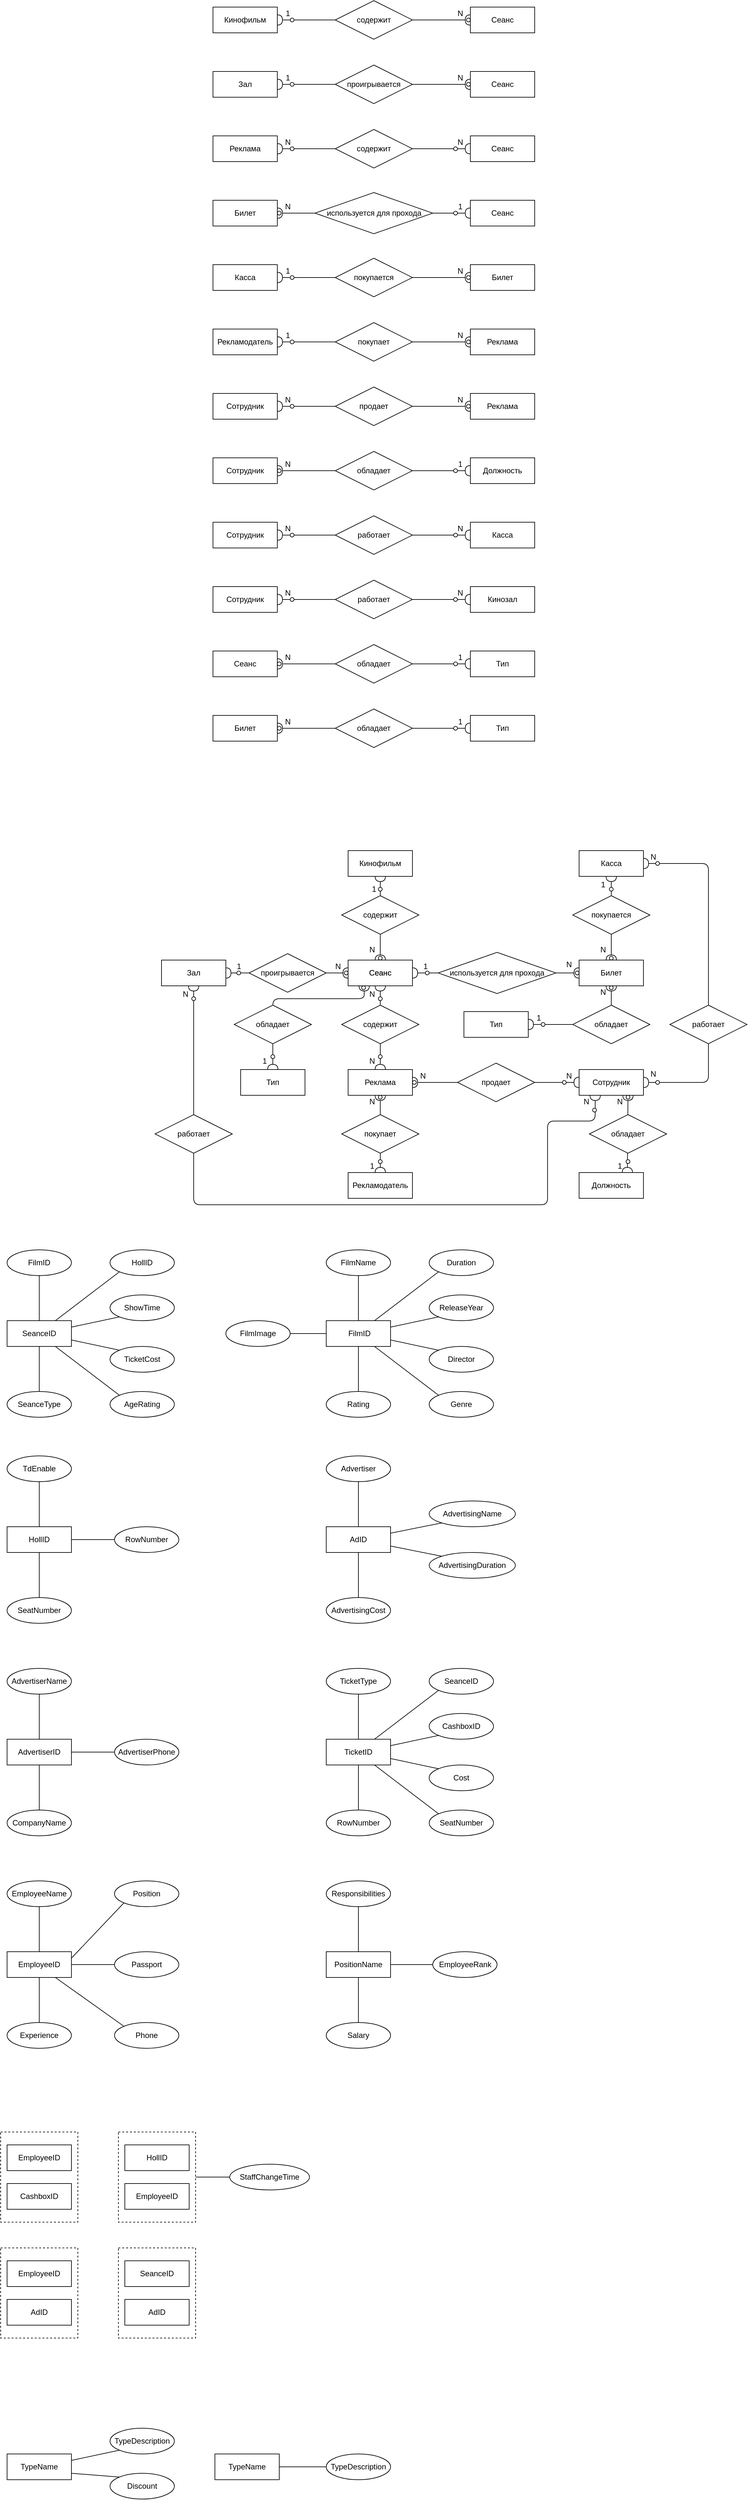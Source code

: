 <mxfile>
    <diagram id="R2lEEEUBdFMjLlhIrx00" name="Page-1">
        <mxGraphModel dx="887" dy="941" grid="1" gridSize="10" guides="1" tooltips="1" connect="1" arrows="1" fold="1" page="0" pageScale="1" pageWidth="850" pageHeight="1100" math="0" shadow="0" extFonts="Permanent Marker^https://fonts.googleapis.com/css?family=Permanent+Marker">
            <root>
                <mxCell id="0"/>
                <mxCell id="1" parent="0"/>
                <mxCell id="489" value="" style="rounded=0;whiteSpace=wrap;html=1;fillColor=none;dashed=1;" vertex="1" parent="1">
                    <mxGeometry x="-50" y="3540" width="120" height="140" as="geometry"/>
                </mxCell>
                <mxCell id="bdUwabfxBHG9lLEZMYNY-452" value="" style="edgeStyle=orthogonalEdgeStyle;fontSize=12;html=1;endArrow=halfCircle;endFill=0;startArrow=halfCircle;entryX=0.5;entryY=0;entryDx=0;entryDy=0;startFill=0;exitX=0.25;exitY=1;exitDx=0;exitDy=0;" parent="1" source="9oCoTJnarpQNFBPOviqZ-375" target="bdUwabfxBHG9lLEZMYNY-443" edge="1">
                    <mxGeometry width="100" height="100" relative="1" as="geometry">
                        <mxPoint x="515" y="1760" as="sourcePoint"/>
                        <mxPoint x="373" y="1890" as="targetPoint"/>
                        <Array as="points">
                            <mxPoint x="515" y="1780"/>
                            <mxPoint x="373" y="1780"/>
                        </Array>
                    </mxGeometry>
                </mxCell>
                <mxCell id="9oCoTJnarpQNFBPOviqZ-377" value="" style="edgeStyle=entityRelationEdgeStyle;fontSize=12;html=1;endArrow=halfCircle;endFill=0;startArrow=none;exitX=1;exitY=0.5;exitDx=0;exitDy=0;entryX=1;entryY=0.5;entryDx=0;entryDy=0;startFill=0;" parent="1" source="9oCoTJnarpQNFBPOviqZ-381" target="9oCoTJnarpQNFBPOviqZ-376" edge="1">
                    <mxGeometry width="100" height="100" relative="1" as="geometry">
                        <mxPoint x="190" y="1740" as="sourcePoint"/>
                        <mxPoint x="490" y="1740" as="targetPoint"/>
                    </mxGeometry>
                </mxCell>
                <mxCell id="9oCoTJnarpQNFBPOviqZ-368" value="" style="fontSize=12;html=1;endArrow=halfCircle;endFill=0;startArrow=none;exitX=0.5;exitY=1;exitDx=0;exitDy=0;startFill=0;rounded=0;entryX=0.5;entryY=1;entryDx=0;entryDy=0;" parent="1" source="9oCoTJnarpQNFBPOviqZ-363" target="9oCoTJnarpQNFBPOviqZ-361" edge="1">
                    <mxGeometry width="100" height="100" relative="1" as="geometry">
                        <mxPoint x="540" y="1613" as="sourcePoint"/>
                        <mxPoint x="540" y="1700" as="targetPoint"/>
                    </mxGeometry>
                </mxCell>
                <mxCell id="9oCoTJnarpQNFBPOviqZ-356" value="" style="edgeStyle=entityRelationEdgeStyle;fontSize=12;html=1;endArrow=halfCircle;endFill=0;startArrow=halfCircle;exitX=1;exitY=0.5;exitDx=0;exitDy=0;entryX=0;entryY=0.5;entryDx=0;entryDy=0;startFill=0;" parent="1" source="73" target="74" edge="1">
                    <mxGeometry width="100" height="100" relative="1" as="geometry">
                        <mxPoint x="380.0" y="460" as="sourcePoint"/>
                        <mxPoint x="680" y="460" as="targetPoint"/>
                    </mxGeometry>
                </mxCell>
                <mxCell id="2" value="Кинофильм" style="whiteSpace=wrap;html=1;align=center;" parent="1" vertex="1">
                    <mxGeometry x="280" y="240" width="100" height="40" as="geometry"/>
                </mxCell>
                <mxCell id="4" value="Сеанс" style="whiteSpace=wrap;html=1;align=center;" parent="1" vertex="1">
                    <mxGeometry x="680" y="240" width="100" height="40" as="geometry"/>
                </mxCell>
                <mxCell id="6" value="" style="ellipse;whiteSpace=wrap;html=1;aspect=fixed;" parent="1" vertex="1">
                    <mxGeometry x="674" y="257" width="6" height="6" as="geometry"/>
                </mxCell>
                <mxCell id="14" value="" style="edgeStyle=entityRelationEdgeStyle;fontSize=12;html=1;endArrow=halfCircle;endFill=0;startArrow=halfCircle;exitX=1;exitY=0.5;exitDx=0;exitDy=0;entryX=1;entryY=0.5;entryDx=0;entryDy=0;startFill=0;" parent="1" source="2" target="6" edge="1">
                    <mxGeometry width="100" height="100" relative="1" as="geometry">
                        <mxPoint x="380" y="260.0" as="sourcePoint"/>
                        <mxPoint x="680" y="260.0" as="targetPoint"/>
                    </mxGeometry>
                </mxCell>
                <mxCell id="15" value="" style="ellipse;whiteSpace=wrap;html=1;aspect=fixed;" parent="1" vertex="1">
                    <mxGeometry x="400" y="257" width="6" height="6" as="geometry"/>
                </mxCell>
                <mxCell id="21" value="Зал" style="whiteSpace=wrap;html=1;align=center;fillColor=none;" parent="1" vertex="1">
                    <mxGeometry x="280" y="340" width="100" height="40" as="geometry"/>
                </mxCell>
                <mxCell id="22" value="1" style="text;html=1;align=center;verticalAlign=middle;resizable=0;points=[];autosize=1;" parent="1" vertex="1">
                    <mxGeometry x="386" y="240" width="20" height="20" as="geometry"/>
                </mxCell>
                <mxCell id="23" value="N" style="text;html=1;align=center;verticalAlign=middle;resizable=0;points=[];autosize=1;" parent="1" vertex="1">
                    <mxGeometry x="654" y="240" width="20" height="20" as="geometry"/>
                </mxCell>
                <mxCell id="25" value="Сеанс" style="whiteSpace=wrap;html=1;align=center;fillColor=none;" parent="1" vertex="1">
                    <mxGeometry x="680" y="340" width="100" height="40" as="geometry"/>
                </mxCell>
                <mxCell id="3" value="содержит" style="shape=rhombus;perimeter=rhombusPerimeter;whiteSpace=wrap;html=1;align=center;" parent="1" vertex="1">
                    <mxGeometry x="470" y="230" width="120" height="60" as="geometry"/>
                </mxCell>
                <mxCell id="59" value="" style="ellipse;whiteSpace=wrap;html=1;aspect=fixed;" parent="1" vertex="1">
                    <mxGeometry x="674" y="357" width="6" height="6" as="geometry"/>
                </mxCell>
                <mxCell id="60" value="" style="edgeStyle=entityRelationEdgeStyle;fontSize=12;html=1;endArrow=halfCircle;endFill=0;startArrow=halfCircle;exitX=1;exitY=0.5;exitDx=0;exitDy=0;entryX=1;entryY=0.5;entryDx=0;entryDy=0;startFill=0;" parent="1" target="59" edge="1">
                    <mxGeometry width="100" height="100" relative="1" as="geometry">
                        <mxPoint x="380" y="360" as="sourcePoint"/>
                        <mxPoint x="680" y="360.0" as="targetPoint"/>
                    </mxGeometry>
                </mxCell>
                <mxCell id="61" value="" style="ellipse;whiteSpace=wrap;html=1;aspect=fixed;" parent="1" vertex="1">
                    <mxGeometry x="400" y="357" width="6" height="6" as="geometry"/>
                </mxCell>
                <mxCell id="62" value="1" style="text;html=1;align=center;verticalAlign=middle;resizable=0;points=[];autosize=1;" parent="1" vertex="1">
                    <mxGeometry x="386" y="340" width="20" height="20" as="geometry"/>
                </mxCell>
                <mxCell id="63" value="N" style="text;html=1;align=center;verticalAlign=middle;resizable=0;points=[];autosize=1;" parent="1" vertex="1">
                    <mxGeometry x="654" y="340" width="20" height="20" as="geometry"/>
                </mxCell>
                <mxCell id="64" value="проигрывается" style="shape=rhombus;perimeter=rhombusPerimeter;whiteSpace=wrap;html=1;align=center;" parent="1" vertex="1">
                    <mxGeometry x="470" y="330" width="120" height="60" as="geometry"/>
                </mxCell>
                <mxCell id="73" value="Реклама" style="whiteSpace=wrap;html=1;align=center;fillColor=none;" parent="1" vertex="1">
                    <mxGeometry x="280" y="440" width="100" height="40" as="geometry"/>
                </mxCell>
                <mxCell id="74" value="Сеанс" style="whiteSpace=wrap;html=1;align=center;fillColor=none;" parent="1" vertex="1">
                    <mxGeometry x="680" y="440" width="100" height="40" as="geometry"/>
                </mxCell>
                <mxCell id="78" value="N" style="text;html=1;align=center;verticalAlign=middle;resizable=0;points=[];autosize=1;" parent="1" vertex="1">
                    <mxGeometry x="386" y="440" width="20" height="20" as="geometry"/>
                </mxCell>
                <mxCell id="79" value="N" style="text;html=1;align=center;verticalAlign=middle;resizable=0;points=[];autosize=1;" parent="1" vertex="1">
                    <mxGeometry x="654" y="440" width="20" height="20" as="geometry"/>
                </mxCell>
                <mxCell id="80" value="содержит" style="shape=rhombus;perimeter=rhombusPerimeter;whiteSpace=wrap;html=1;align=center;" parent="1" vertex="1">
                    <mxGeometry x="470" y="430" width="120" height="60" as="geometry"/>
                </mxCell>
                <mxCell id="77" value="" style="ellipse;whiteSpace=wrap;html=1;aspect=fixed;" parent="1" vertex="1">
                    <mxGeometry x="400" y="457" width="6" height="6" as="geometry"/>
                </mxCell>
                <mxCell id="82" value="Билет" style="whiteSpace=wrap;html=1;align=center;fillColor=none;" parent="1" vertex="1">
                    <mxGeometry x="280" y="540" width="100" height="40" as="geometry"/>
                </mxCell>
                <mxCell id="83" value="Сеанс" style="whiteSpace=wrap;html=1;align=center;fillColor=none;" parent="1" vertex="1">
                    <mxGeometry x="680" y="540" width="100" height="40" as="geometry"/>
                </mxCell>
                <mxCell id="86" value="N" style="text;html=1;align=center;verticalAlign=middle;resizable=0;points=[];autosize=1;" parent="1" vertex="1">
                    <mxGeometry x="386" y="540" width="20" height="20" as="geometry"/>
                </mxCell>
                <mxCell id="87" value="1" style="text;html=1;align=center;verticalAlign=middle;resizable=0;points=[];autosize=1;" parent="1" vertex="1">
                    <mxGeometry x="654" y="540" width="20" height="20" as="geometry"/>
                </mxCell>
                <mxCell id="89" value="" style="ellipse;whiteSpace=wrap;html=1;aspect=fixed;" parent="1" vertex="1">
                    <mxGeometry x="380" y="557" width="6" height="6" as="geometry"/>
                </mxCell>
                <mxCell id="92" value="" style="edgeStyle=entityRelationEdgeStyle;fontSize=12;html=1;endArrow=halfCircle;endFill=0;startArrow=none;exitX=0;exitY=0.5;exitDx=0;exitDy=0;startFill=0;entryX=0;entryY=0.5;entryDx=0;entryDy=0;" parent="1" source="88" target="83" edge="1">
                    <mxGeometry width="100" height="100" relative="1" as="geometry">
                        <mxPoint x="380.0" y="560" as="sourcePoint"/>
                        <mxPoint x="678" y="560" as="targetPoint"/>
                    </mxGeometry>
                </mxCell>
                <mxCell id="84" value="" style="ellipse;whiteSpace=wrap;html=1;aspect=fixed;" parent="1" vertex="1">
                    <mxGeometry x="654" y="557" width="6" height="6" as="geometry"/>
                </mxCell>
                <mxCell id="101" value="Касса" style="whiteSpace=wrap;html=1;align=center;" parent="1" vertex="1">
                    <mxGeometry x="280" y="640" width="100" height="40" as="geometry"/>
                </mxCell>
                <mxCell id="102" value="Билет" style="whiteSpace=wrap;html=1;align=center;" parent="1" vertex="1">
                    <mxGeometry x="680" y="640" width="100" height="40" as="geometry"/>
                </mxCell>
                <mxCell id="103" value="" style="ellipse;whiteSpace=wrap;html=1;aspect=fixed;" parent="1" vertex="1">
                    <mxGeometry x="674" y="657" width="6" height="6" as="geometry"/>
                </mxCell>
                <mxCell id="104" value="" style="edgeStyle=entityRelationEdgeStyle;fontSize=12;html=1;endArrow=halfCircle;endFill=0;startArrow=halfCircle;exitX=1;exitY=0.5;exitDx=0;exitDy=0;entryX=1;entryY=0.5;entryDx=0;entryDy=0;startFill=0;" parent="1" source="101" target="103" edge="1">
                    <mxGeometry width="100" height="100" relative="1" as="geometry">
                        <mxPoint x="380" y="660" as="sourcePoint"/>
                        <mxPoint x="680" y="660" as="targetPoint"/>
                    </mxGeometry>
                </mxCell>
                <mxCell id="105" value="" style="ellipse;whiteSpace=wrap;html=1;aspect=fixed;" parent="1" vertex="1">
                    <mxGeometry x="400" y="657" width="6" height="6" as="geometry"/>
                </mxCell>
                <mxCell id="106" value="1" style="text;html=1;align=center;verticalAlign=middle;resizable=0;points=[];autosize=1;" parent="1" vertex="1">
                    <mxGeometry x="386" y="640" width="20" height="20" as="geometry"/>
                </mxCell>
                <mxCell id="107" value="N" style="text;html=1;align=center;verticalAlign=middle;resizable=0;points=[];autosize=1;" parent="1" vertex="1">
                    <mxGeometry x="654" y="640" width="20" height="20" as="geometry"/>
                </mxCell>
                <mxCell id="108" value="покупается" style="shape=rhombus;perimeter=rhombusPerimeter;whiteSpace=wrap;html=1;align=center;" parent="1" vertex="1">
                    <mxGeometry x="470" y="630" width="120" height="60" as="geometry"/>
                </mxCell>
                <mxCell id="117" value="Рекламодатель" style="whiteSpace=wrap;html=1;align=center;" parent="1" vertex="1">
                    <mxGeometry x="280" y="740" width="100" height="40" as="geometry"/>
                </mxCell>
                <mxCell id="118" value="Реклама" style="whiteSpace=wrap;html=1;align=center;" parent="1" vertex="1">
                    <mxGeometry x="680" y="740" width="100" height="40" as="geometry"/>
                </mxCell>
                <mxCell id="119" value="" style="ellipse;whiteSpace=wrap;html=1;aspect=fixed;" parent="1" vertex="1">
                    <mxGeometry x="674" y="757" width="6" height="6" as="geometry"/>
                </mxCell>
                <mxCell id="120" value="" style="edgeStyle=entityRelationEdgeStyle;fontSize=12;html=1;endArrow=halfCircle;endFill=0;startArrow=halfCircle;exitX=1;exitY=0.5;exitDx=0;exitDy=0;entryX=1;entryY=0.5;entryDx=0;entryDy=0;startFill=0;" parent="1" source="117" target="119" edge="1">
                    <mxGeometry width="100" height="100" relative="1" as="geometry">
                        <mxPoint x="380" y="760" as="sourcePoint"/>
                        <mxPoint x="680" y="760" as="targetPoint"/>
                    </mxGeometry>
                </mxCell>
                <mxCell id="121" value="" style="ellipse;whiteSpace=wrap;html=1;aspect=fixed;" parent="1" vertex="1">
                    <mxGeometry x="400" y="757" width="6" height="6" as="geometry"/>
                </mxCell>
                <mxCell id="122" value="1" style="text;html=1;align=center;verticalAlign=middle;resizable=0;points=[];autosize=1;" parent="1" vertex="1">
                    <mxGeometry x="386" y="740" width="20" height="20" as="geometry"/>
                </mxCell>
                <mxCell id="123" value="N" style="text;html=1;align=center;verticalAlign=middle;resizable=0;points=[];autosize=1;" parent="1" vertex="1">
                    <mxGeometry x="654" y="740" width="20" height="20" as="geometry"/>
                </mxCell>
                <mxCell id="124" value="покупает" style="shape=rhombus;perimeter=rhombusPerimeter;whiteSpace=wrap;html=1;align=center;" parent="1" vertex="1">
                    <mxGeometry x="470" y="730" width="120" height="60" as="geometry"/>
                </mxCell>
                <mxCell id="141" value="Сотрудник" style="whiteSpace=wrap;html=1;align=center;" parent="1" vertex="1">
                    <mxGeometry x="280" y="840" width="100" height="40" as="geometry"/>
                </mxCell>
                <mxCell id="142" value="Реклама" style="whiteSpace=wrap;html=1;align=center;" parent="1" vertex="1">
                    <mxGeometry x="680" y="840" width="100" height="40" as="geometry"/>
                </mxCell>
                <mxCell id="143" value="" style="ellipse;whiteSpace=wrap;html=1;aspect=fixed;" parent="1" vertex="1">
                    <mxGeometry x="674" y="857" width="6" height="6" as="geometry"/>
                </mxCell>
                <mxCell id="144" value="" style="edgeStyle=entityRelationEdgeStyle;fontSize=12;html=1;endArrow=halfCircle;endFill=0;startArrow=halfCircle;exitX=1;exitY=0.5;exitDx=0;exitDy=0;entryX=1;entryY=0.5;entryDx=0;entryDy=0;startFill=0;" parent="1" source="141" target="143" edge="1">
                    <mxGeometry width="100" height="100" relative="1" as="geometry">
                        <mxPoint x="380" y="860" as="sourcePoint"/>
                        <mxPoint x="680" y="860" as="targetPoint"/>
                    </mxGeometry>
                </mxCell>
                <mxCell id="145" value="" style="ellipse;whiteSpace=wrap;html=1;aspect=fixed;" parent="1" vertex="1">
                    <mxGeometry x="400" y="857" width="6" height="6" as="geometry"/>
                </mxCell>
                <mxCell id="146" value="N" style="text;html=1;align=center;verticalAlign=middle;resizable=0;points=[];autosize=1;" parent="1" vertex="1">
                    <mxGeometry x="386" y="840" width="20" height="20" as="geometry"/>
                </mxCell>
                <mxCell id="147" value="N" style="text;html=1;align=center;verticalAlign=middle;resizable=0;points=[];autosize=1;" parent="1" vertex="1">
                    <mxGeometry x="654" y="840" width="20" height="20" as="geometry"/>
                </mxCell>
                <mxCell id="148" value="продает" style="shape=rhombus;perimeter=rhombusPerimeter;whiteSpace=wrap;html=1;align=center;" parent="1" vertex="1">
                    <mxGeometry x="470" y="830" width="120" height="60" as="geometry"/>
                </mxCell>
                <mxCell id="149" value="Сотрудник" style="whiteSpace=wrap;html=1;align=center;" parent="1" vertex="1">
                    <mxGeometry x="280" y="940" width="100" height="40" as="geometry"/>
                </mxCell>
                <mxCell id="150" value="Должность" style="whiteSpace=wrap;html=1;align=center;" parent="1" vertex="1">
                    <mxGeometry x="680" y="940" width="100" height="40" as="geometry"/>
                </mxCell>
                <mxCell id="153" value="" style="ellipse;whiteSpace=wrap;html=1;aspect=fixed;" parent="1" vertex="1">
                    <mxGeometry x="380" y="957" width="6" height="6" as="geometry"/>
                </mxCell>
                <mxCell id="154" value="N" style="text;html=1;align=center;verticalAlign=middle;resizable=0;points=[];autosize=1;" parent="1" vertex="1">
                    <mxGeometry x="386" y="940" width="20" height="20" as="geometry"/>
                </mxCell>
                <mxCell id="155" value="1" style="text;html=1;align=center;verticalAlign=middle;resizable=0;points=[];autosize=1;" parent="1" vertex="1">
                    <mxGeometry x="654" y="940" width="20" height="20" as="geometry"/>
                </mxCell>
                <mxCell id="158" value="" style="edgeStyle=entityRelationEdgeStyle;fontSize=12;html=1;endArrow=halfCircle;endFill=0;startArrow=halfCircle;entryX=0;entryY=0.5;entryDx=0;entryDy=0;startFill=0;exitX=0;exitY=0.5;exitDx=0;exitDy=0;" parent="1" source="153" target="150" edge="1">
                    <mxGeometry width="100" height="100" relative="1" as="geometry">
                        <mxPoint x="410" y="960" as="sourcePoint"/>
                        <mxPoint x="680" y="960" as="targetPoint"/>
                    </mxGeometry>
                </mxCell>
                <mxCell id="151" value="" style="ellipse;whiteSpace=wrap;html=1;aspect=fixed;" parent="1" vertex="1">
                    <mxGeometry x="654" y="957" width="6" height="6" as="geometry"/>
                </mxCell>
                <mxCell id="156" value="обладает" style="shape=rhombus;perimeter=rhombusPerimeter;whiteSpace=wrap;html=1;align=center;" parent="1" vertex="1">
                    <mxGeometry x="470" y="930" width="120" height="60" as="geometry"/>
                </mxCell>
                <mxCell id="287" value="Сотрудник" style="whiteSpace=wrap;html=1;align=center;" parent="1" vertex="1">
                    <mxGeometry x="280" y="1040" width="100" height="40" as="geometry"/>
                </mxCell>
                <mxCell id="288" value="Касса" style="whiteSpace=wrap;html=1;align=center;" parent="1" vertex="1">
                    <mxGeometry x="680" y="1040" width="100" height="40" as="geometry"/>
                </mxCell>
                <mxCell id="292" value="N" style="text;html=1;align=center;verticalAlign=middle;resizable=0;points=[];autosize=1;" parent="1" vertex="1">
                    <mxGeometry x="386" y="1040" width="20" height="20" as="geometry"/>
                </mxCell>
                <mxCell id="293" value="N" style="text;html=1;align=center;verticalAlign=middle;resizable=0;points=[];autosize=1;" parent="1" vertex="1">
                    <mxGeometry x="654" y="1040" width="20" height="20" as="geometry"/>
                </mxCell>
                <mxCell id="295" value="Сотрудник" style="whiteSpace=wrap;html=1;align=center;" parent="1" vertex="1">
                    <mxGeometry x="280" y="1140" width="100" height="40" as="geometry"/>
                </mxCell>
                <mxCell id="296" value="Кинозал" style="whiteSpace=wrap;html=1;align=center;" parent="1" vertex="1">
                    <mxGeometry x="680" y="1140" width="100" height="40" as="geometry"/>
                </mxCell>
                <mxCell id="304" value="" style="edgeStyle=entityRelationEdgeStyle;fontSize=12;html=1;endArrow=halfCircle;endFill=0;startArrow=halfCircle;exitX=1;exitY=0.5;exitDx=0;exitDy=0;entryX=0;entryY=0.5;entryDx=0;entryDy=0;startFill=0;" parent="1" source="287" target="288" edge="1">
                    <mxGeometry width="100" height="100" relative="1" as="geometry">
                        <mxPoint x="380" y="1060" as="sourcePoint"/>
                        <mxPoint x="680" y="1060" as="targetPoint"/>
                    </mxGeometry>
                </mxCell>
                <mxCell id="289" value="" style="ellipse;whiteSpace=wrap;html=1;aspect=fixed;" parent="1" vertex="1">
                    <mxGeometry x="654" y="1057" width="6" height="6" as="geometry"/>
                </mxCell>
                <mxCell id="294" value="работает" style="shape=rhombus;perimeter=rhombusPerimeter;whiteSpace=wrap;html=1;align=center;" parent="1" vertex="1">
                    <mxGeometry x="470" y="1030" width="120" height="60" as="geometry"/>
                </mxCell>
                <mxCell id="291" value="" style="ellipse;whiteSpace=wrap;html=1;aspect=fixed;" parent="1" vertex="1">
                    <mxGeometry x="400" y="1057" width="6" height="6" as="geometry"/>
                </mxCell>
                <mxCell id="323" value="N" style="text;html=1;align=center;verticalAlign=middle;resizable=0;points=[];autosize=1;" parent="1" vertex="1">
                    <mxGeometry x="386" y="1140" width="20" height="20" as="geometry"/>
                </mxCell>
                <mxCell id="324" value="N" style="text;html=1;align=center;verticalAlign=middle;resizable=0;points=[];autosize=1;" parent="1" vertex="1">
                    <mxGeometry x="654" y="1140" width="20" height="20" as="geometry"/>
                </mxCell>
                <mxCell id="325" value="" style="edgeStyle=entityRelationEdgeStyle;fontSize=12;html=1;endArrow=halfCircle;endFill=0;startArrow=halfCircle;exitX=1;exitY=0.5;exitDx=0;exitDy=0;entryX=0;entryY=0.5;entryDx=0;entryDy=0;startFill=0;" parent="1" edge="1">
                    <mxGeometry width="100" height="100" relative="1" as="geometry">
                        <mxPoint x="380" y="1160" as="sourcePoint"/>
                        <mxPoint x="680" y="1160" as="targetPoint"/>
                    </mxGeometry>
                </mxCell>
                <mxCell id="326" value="" style="ellipse;whiteSpace=wrap;html=1;aspect=fixed;" parent="1" vertex="1">
                    <mxGeometry x="654" y="1157" width="6" height="6" as="geometry"/>
                </mxCell>
                <mxCell id="327" value="работает" style="shape=rhombus;perimeter=rhombusPerimeter;whiteSpace=wrap;html=1;align=center;" parent="1" vertex="1">
                    <mxGeometry x="470" y="1130" width="120" height="60" as="geometry"/>
                </mxCell>
                <mxCell id="328" value="" style="ellipse;whiteSpace=wrap;html=1;aspect=fixed;" parent="1" vertex="1">
                    <mxGeometry x="400" y="1157" width="6" height="6" as="geometry"/>
                </mxCell>
                <mxCell id="329" value="Сеанс" style="whiteSpace=wrap;html=1;align=center;" parent="1" vertex="1">
                    <mxGeometry x="280" y="1240" width="100" height="40" as="geometry"/>
                </mxCell>
                <mxCell id="330" value="Тип" style="whiteSpace=wrap;html=1;align=center;" parent="1" vertex="1">
                    <mxGeometry x="680" y="1240" width="100" height="40" as="geometry"/>
                </mxCell>
                <mxCell id="331" value="" style="ellipse;whiteSpace=wrap;html=1;aspect=fixed;" parent="1" vertex="1">
                    <mxGeometry x="380" y="1257" width="6" height="6" as="geometry"/>
                </mxCell>
                <mxCell id="332" value="N" style="text;html=1;align=center;verticalAlign=middle;resizable=0;points=[];autosize=1;" parent="1" vertex="1">
                    <mxGeometry x="386" y="1240" width="20" height="20" as="geometry"/>
                </mxCell>
                <mxCell id="333" value="1" style="text;html=1;align=center;verticalAlign=middle;resizable=0;points=[];autosize=1;" parent="1" vertex="1">
                    <mxGeometry x="654" y="1240" width="20" height="20" as="geometry"/>
                </mxCell>
                <mxCell id="334" value="" style="edgeStyle=entityRelationEdgeStyle;fontSize=12;html=1;endArrow=halfCircle;endFill=0;startArrow=halfCircle;entryX=0;entryY=0.5;entryDx=0;entryDy=0;startFill=0;exitX=0;exitY=0.5;exitDx=0;exitDy=0;" parent="1" source="331" target="330" edge="1">
                    <mxGeometry width="100" height="100" relative="1" as="geometry">
                        <mxPoint x="410" y="1260" as="sourcePoint"/>
                        <mxPoint x="680" y="1260" as="targetPoint"/>
                    </mxGeometry>
                </mxCell>
                <mxCell id="335" value="" style="ellipse;whiteSpace=wrap;html=1;aspect=fixed;" parent="1" vertex="1">
                    <mxGeometry x="654" y="1257" width="6" height="6" as="geometry"/>
                </mxCell>
                <mxCell id="336" value="обладает" style="shape=rhombus;perimeter=rhombusPerimeter;whiteSpace=wrap;html=1;align=center;" parent="1" vertex="1">
                    <mxGeometry x="470" y="1230" width="120" height="60" as="geometry"/>
                </mxCell>
                <mxCell id="345" value="Билет" style="whiteSpace=wrap;html=1;align=center;" parent="1" vertex="1">
                    <mxGeometry x="280" y="1340" width="100" height="40" as="geometry"/>
                </mxCell>
                <mxCell id="346" value="Тип" style="whiteSpace=wrap;html=1;align=center;" parent="1" vertex="1">
                    <mxGeometry x="680" y="1340" width="100" height="40" as="geometry"/>
                </mxCell>
                <mxCell id="347" value="" style="ellipse;whiteSpace=wrap;html=1;aspect=fixed;" parent="1" vertex="1">
                    <mxGeometry x="380" y="1357" width="6" height="6" as="geometry"/>
                </mxCell>
                <mxCell id="348" value="N" style="text;html=1;align=center;verticalAlign=middle;resizable=0;points=[];autosize=1;" parent="1" vertex="1">
                    <mxGeometry x="386" y="1340" width="20" height="20" as="geometry"/>
                </mxCell>
                <mxCell id="349" value="1" style="text;html=1;align=center;verticalAlign=middle;resizable=0;points=[];autosize=1;" parent="1" vertex="1">
                    <mxGeometry x="654" y="1340" width="20" height="20" as="geometry"/>
                </mxCell>
                <mxCell id="350" value="" style="edgeStyle=entityRelationEdgeStyle;fontSize=12;html=1;endArrow=halfCircle;endFill=0;startArrow=halfCircle;entryX=0;entryY=0.5;entryDx=0;entryDy=0;startFill=0;exitX=0;exitY=0.5;exitDx=0;exitDy=0;" parent="1" source="347" target="346" edge="1">
                    <mxGeometry width="100" height="100" relative="1" as="geometry">
                        <mxPoint x="410" y="1360" as="sourcePoint"/>
                        <mxPoint x="680" y="1360" as="targetPoint"/>
                    </mxGeometry>
                </mxCell>
                <mxCell id="351" value="" style="ellipse;whiteSpace=wrap;html=1;aspect=fixed;" parent="1" vertex="1">
                    <mxGeometry x="654" y="1357" width="6" height="6" as="geometry"/>
                </mxCell>
                <mxCell id="352" value="обладает" style="shape=rhombus;perimeter=rhombusPerimeter;whiteSpace=wrap;html=1;align=center;" parent="1" vertex="1">
                    <mxGeometry x="470" y="1330" width="120" height="60" as="geometry"/>
                </mxCell>
                <mxCell id="88" value="используется для прохода" style="shape=rhombus;perimeter=rhombusPerimeter;whiteSpace=wrap;html=1;align=center;" parent="1" vertex="1">
                    <mxGeometry x="438.5" y="528" width="183" height="64" as="geometry"/>
                </mxCell>
                <mxCell id="9oCoTJnarpQNFBPOviqZ-352" value="" style="edgeStyle=entityRelationEdgeStyle;fontSize=12;html=1;endArrow=none;endFill=0;startArrow=halfCircle;exitX=0;exitY=0.5;exitDx=0;exitDy=0;startFill=0;entryX=0;entryY=0.5;entryDx=0;entryDy=0;" parent="1" source="89" target="88" edge="1">
                    <mxGeometry width="100" height="100" relative="1" as="geometry">
                        <mxPoint x="380" y="560" as="sourcePoint"/>
                        <mxPoint x="680" y="560" as="targetPoint"/>
                    </mxGeometry>
                </mxCell>
                <mxCell id="75" value="" style="ellipse;whiteSpace=wrap;html=1;aspect=fixed;" parent="1" vertex="1">
                    <mxGeometry x="654" y="457" width="6" height="6" as="geometry"/>
                </mxCell>
                <mxCell id="9oCoTJnarpQNFBPOviqZ-359" value="Кинофильм" style="whiteSpace=wrap;html=1;align=center;" parent="1" vertex="1">
                    <mxGeometry x="490" y="1550" width="100" height="40" as="geometry"/>
                </mxCell>
                <mxCell id="9oCoTJnarpQNFBPOviqZ-360" value="Сеанс" style="whiteSpace=wrap;html=1;align=center;" parent="1" vertex="1">
                    <mxGeometry x="490" y="1720" width="100" height="40" as="geometry"/>
                </mxCell>
                <mxCell id="9oCoTJnarpQNFBPOviqZ-362" value="" style="fontSize=12;html=1;endArrow=halfCircle;endFill=0;startArrow=none;exitX=0.5;exitY=1;exitDx=0;exitDy=0;startFill=0;rounded=0;entryX=0.5;entryY=1;entryDx=0;entryDy=0;" parent="1" source="9oCoTJnarpQNFBPOviqZ-361" target="9oCoTJnarpQNFBPOviqZ-361" edge="1">
                    <mxGeometry width="100" height="100" relative="1" as="geometry">
                        <mxPoint x="390" y="1630" as="sourcePoint"/>
                        <mxPoint x="560" y="1690" as="targetPoint"/>
                    </mxGeometry>
                </mxCell>
                <mxCell id="9oCoTJnarpQNFBPOviqZ-364" value="1" style="text;html=1;align=center;verticalAlign=middle;resizable=0;points=[];autosize=1;" parent="1" vertex="1">
                    <mxGeometry x="520" y="1600" width="20" height="20" as="geometry"/>
                </mxCell>
                <mxCell id="9oCoTJnarpQNFBPOviqZ-365" value="N" style="text;html=1;align=center;verticalAlign=middle;resizable=0;points=[];autosize=1;" parent="1" vertex="1">
                    <mxGeometry x="517" y="1694" width="20" height="20" as="geometry"/>
                </mxCell>
                <mxCell id="9oCoTJnarpQNFBPOviqZ-366" value="содержит" style="shape=rhombus;perimeter=rhombusPerimeter;whiteSpace=wrap;html=1;align=center;" parent="1" vertex="1">
                    <mxGeometry x="480" y="1620" width="120" height="60" as="geometry"/>
                </mxCell>
                <mxCell id="9oCoTJnarpQNFBPOviqZ-363" value="" style="ellipse;whiteSpace=wrap;html=1;aspect=fixed;" parent="1" vertex="1">
                    <mxGeometry x="537" y="1607" width="6" height="6" as="geometry"/>
                </mxCell>
                <mxCell id="9oCoTJnarpQNFBPOviqZ-367" value="" style="fontSize=12;html=1;endArrow=none;endFill=0;startArrow=halfCircle;exitX=0.5;exitY=1;exitDx=0;exitDy=0;entryX=0.5;entryY=0;entryDx=0;entryDy=0;startFill=0;rounded=0;" parent="1" source="9oCoTJnarpQNFBPOviqZ-359" target="9oCoTJnarpQNFBPOviqZ-363" edge="1">
                    <mxGeometry width="100" height="100" relative="1" as="geometry">
                        <mxPoint x="540" y="1590" as="sourcePoint"/>
                        <mxPoint x="540" y="1720" as="targetPoint"/>
                    </mxGeometry>
                </mxCell>
                <mxCell id="9oCoTJnarpQNFBPOviqZ-361" value="" style="ellipse;whiteSpace=wrap;html=1;aspect=fixed;" parent="1" vertex="1">
                    <mxGeometry x="537" y="1714" width="6" height="6" as="geometry"/>
                </mxCell>
                <mxCell id="9oCoTJnarpQNFBPOviqZ-374" value="Зал" style="whiteSpace=wrap;html=1;align=center;fillColor=none;" parent="1" vertex="1">
                    <mxGeometry x="200" y="1720" width="100" height="40" as="geometry"/>
                </mxCell>
                <mxCell id="9oCoTJnarpQNFBPOviqZ-375" value="Сеанс" style="whiteSpace=wrap;html=1;align=center;fillColor=none;" parent="1" vertex="1">
                    <mxGeometry x="490" y="1720" width="100" height="40" as="geometry"/>
                </mxCell>
                <mxCell id="9oCoTJnarpQNFBPOviqZ-376" value="" style="ellipse;whiteSpace=wrap;html=1;aspect=fixed;" parent="1" vertex="1">
                    <mxGeometry x="484" y="1737" width="6" height="6" as="geometry"/>
                </mxCell>
                <mxCell id="9oCoTJnarpQNFBPOviqZ-379" value="1" style="text;html=1;align=center;verticalAlign=middle;resizable=0;points=[];autosize=1;" parent="1" vertex="1">
                    <mxGeometry x="310" y="1720" width="20" height="20" as="geometry"/>
                </mxCell>
                <mxCell id="9oCoTJnarpQNFBPOviqZ-380" value="N" style="text;html=1;align=center;verticalAlign=middle;resizable=0;points=[];autosize=1;" parent="1" vertex="1">
                    <mxGeometry x="464" y="1720" width="20" height="20" as="geometry"/>
                </mxCell>
                <mxCell id="9oCoTJnarpQNFBPOviqZ-382" value="" style="edgeStyle=entityRelationEdgeStyle;fontSize=12;html=1;endArrow=none;endFill=0;startArrow=none;entryX=1;entryY=0.5;entryDx=0;entryDy=0;startFill=0;" parent="1" source="9oCoTJnarpQNFBPOviqZ-378" target="9oCoTJnarpQNFBPOviqZ-381" edge="1">
                    <mxGeometry width="100" height="100" relative="1" as="geometry">
                        <mxPoint x="300" y="1740" as="sourcePoint"/>
                        <mxPoint x="490.0" y="1740" as="targetPoint"/>
                    </mxGeometry>
                </mxCell>
                <mxCell id="9oCoTJnarpQNFBPOviqZ-378" value="" style="ellipse;whiteSpace=wrap;html=1;aspect=fixed;" parent="1" vertex="1">
                    <mxGeometry x="317" y="1737" width="6" height="6" as="geometry"/>
                </mxCell>
                <mxCell id="9oCoTJnarpQNFBPOviqZ-381" value="проигрывается" style="shape=rhombus;perimeter=rhombusPerimeter;whiteSpace=wrap;html=1;align=center;" parent="1" vertex="1">
                    <mxGeometry x="336" y="1710" width="120" height="60" as="geometry"/>
                </mxCell>
                <mxCell id="bdUwabfxBHG9lLEZMYNY-352" value="Реклама" style="whiteSpace=wrap;html=1;align=center;fillColor=none;" parent="1" vertex="1">
                    <mxGeometry x="490" y="1890" width="100" height="40" as="geometry"/>
                </mxCell>
                <mxCell id="bdUwabfxBHG9lLEZMYNY-354" value="" style="fontSize=12;html=1;endArrow=halfCircle;endFill=0;startArrow=none;exitX=0.5;exitY=1;exitDx=0;exitDy=0;startFill=0;rounded=0;entryX=0.5;entryY=0;entryDx=0;entryDy=0;" parent="1" source="bdUwabfxBHG9lLEZMYNY-359" target="bdUwabfxBHG9lLEZMYNY-352" edge="1">
                    <mxGeometry width="100" height="100" relative="1" as="geometry">
                        <mxPoint x="540" y="1783" as="sourcePoint"/>
                        <mxPoint x="540" y="1870" as="targetPoint"/>
                    </mxGeometry>
                </mxCell>
                <mxCell id="bdUwabfxBHG9lLEZMYNY-355" value="" style="fontSize=12;html=1;endArrow=halfCircle;endFill=0;startArrow=none;exitX=0.5;exitY=1;exitDx=0;exitDy=0;startFill=0;rounded=0;entryX=0.5;entryY=1;entryDx=0;entryDy=0;" parent="1" source="bdUwabfxBHG9lLEZMYNY-361" target="bdUwabfxBHG9lLEZMYNY-361" edge="1">
                    <mxGeometry width="100" height="100" relative="1" as="geometry">
                        <mxPoint x="390" y="1800" as="sourcePoint"/>
                        <mxPoint x="560" y="1860" as="targetPoint"/>
                    </mxGeometry>
                </mxCell>
                <mxCell id="bdUwabfxBHG9lLEZMYNY-356" value="N" style="text;html=1;align=center;verticalAlign=middle;resizable=0;points=[];autosize=1;" parent="1" vertex="1">
                    <mxGeometry x="517" y="1763" width="20" height="20" as="geometry"/>
                </mxCell>
                <mxCell id="bdUwabfxBHG9lLEZMYNY-357" value="N" style="text;html=1;align=center;verticalAlign=middle;resizable=0;points=[];autosize=1;" parent="1" vertex="1">
                    <mxGeometry x="517" y="1867" width="20" height="20" as="geometry"/>
                </mxCell>
                <mxCell id="bdUwabfxBHG9lLEZMYNY-358" value="содержит" style="shape=rhombus;perimeter=rhombusPerimeter;whiteSpace=wrap;html=1;align=center;" parent="1" vertex="1">
                    <mxGeometry x="480" y="1790" width="120" height="60" as="geometry"/>
                </mxCell>
                <mxCell id="bdUwabfxBHG9lLEZMYNY-359" value="" style="ellipse;whiteSpace=wrap;html=1;aspect=fixed;" parent="1" vertex="1">
                    <mxGeometry x="537" y="1777" width="6" height="6" as="geometry"/>
                </mxCell>
                <mxCell id="bdUwabfxBHG9lLEZMYNY-360" value="" style="fontSize=12;html=1;endArrow=none;endFill=0;startArrow=halfCircle;exitX=0.5;exitY=1;exitDx=0;exitDy=0;entryX=0.5;entryY=0;entryDx=0;entryDy=0;startFill=0;rounded=0;" parent="1" target="bdUwabfxBHG9lLEZMYNY-359" edge="1">
                    <mxGeometry width="100" height="100" relative="1" as="geometry">
                        <mxPoint x="540" y="1760" as="sourcePoint"/>
                        <mxPoint x="540" y="1890" as="targetPoint"/>
                    </mxGeometry>
                </mxCell>
                <mxCell id="bdUwabfxBHG9lLEZMYNY-361" value="" style="ellipse;whiteSpace=wrap;html=1;aspect=fixed;" parent="1" vertex="1">
                    <mxGeometry x="537" y="1867" width="6" height="6" as="geometry"/>
                </mxCell>
                <mxCell id="bdUwabfxBHG9lLEZMYNY-364" value="" style="endArrow=none;html=1;rounded=0;entryX=0;entryY=0.5;entryDx=0;entryDy=0;exitX=1;exitY=0.5;exitDx=0;exitDy=0;startArrow=halfCircle;startFill=0;" parent="1" source="9oCoTJnarpQNFBPOviqZ-374" target="9oCoTJnarpQNFBPOviqZ-378" edge="1">
                    <mxGeometry relative="1" as="geometry">
                        <mxPoint x="240" y="1730" as="sourcePoint"/>
                        <mxPoint x="400" y="1730" as="targetPoint"/>
                    </mxGeometry>
                </mxCell>
                <mxCell id="bdUwabfxBHG9lLEZMYNY-366" value="Билет" style="whiteSpace=wrap;html=1;align=center;fillColor=none;" parent="1" vertex="1">
                    <mxGeometry x="849" y="1720" width="100" height="40" as="geometry"/>
                </mxCell>
                <mxCell id="bdUwabfxBHG9lLEZMYNY-368" value="N" style="text;html=1;align=center;verticalAlign=middle;resizable=0;points=[];autosize=1;" parent="1" vertex="1">
                    <mxGeometry x="823" y="1717" width="20" height="20" as="geometry"/>
                </mxCell>
                <mxCell id="bdUwabfxBHG9lLEZMYNY-373" value="" style="edgeStyle=entityRelationEdgeStyle;fontSize=12;html=1;endArrow=none;endFill=0;startArrow=halfCircle;startFill=0;entryX=0;entryY=0.5;entryDx=0;entryDy=0;exitX=1;exitY=0.5;exitDx=0;exitDy=0;" parent="1" source="9oCoTJnarpQNFBPOviqZ-375" target="bdUwabfxBHG9lLEZMYNY-372" edge="1">
                    <mxGeometry width="100" height="100" relative="1" as="geometry">
                        <mxPoint x="600" y="1738" as="sourcePoint"/>
                        <mxPoint x="890" y="1738" as="targetPoint"/>
                    </mxGeometry>
                </mxCell>
                <mxCell id="bdUwabfxBHG9lLEZMYNY-371" value="" style="ellipse;whiteSpace=wrap;html=1;aspect=fixed;" parent="1" vertex="1">
                    <mxGeometry x="843" y="1737" width="6" height="6" as="geometry"/>
                </mxCell>
                <mxCell id="bdUwabfxBHG9lLEZMYNY-374" value="" style="edgeStyle=entityRelationEdgeStyle;fontSize=12;html=1;endArrow=halfCircle;endFill=0;startArrow=none;exitX=0;exitY=0.5;exitDx=0;exitDy=0;startFill=0;entryX=1;entryY=0.5;entryDx=0;entryDy=0;" parent="1" source="bdUwabfxBHG9lLEZMYNY-372" target="bdUwabfxBHG9lLEZMYNY-371" edge="1">
                    <mxGeometry width="100" height="100" relative="1" as="geometry">
                        <mxPoint x="630" y="1738" as="sourcePoint"/>
                        <mxPoint x="840" y="1740" as="targetPoint"/>
                    </mxGeometry>
                </mxCell>
                <mxCell id="bdUwabfxBHG9lLEZMYNY-372" value="используется для прохода" style="shape=rhombus;perimeter=rhombusPerimeter;whiteSpace=wrap;html=1;align=center;" parent="1" vertex="1">
                    <mxGeometry x="630" y="1708" width="183" height="64" as="geometry"/>
                </mxCell>
                <mxCell id="bdUwabfxBHG9lLEZMYNY-369" value="" style="ellipse;whiteSpace=wrap;html=1;aspect=fixed;" parent="1" vertex="1">
                    <mxGeometry x="610" y="1737" width="6" height="6" as="geometry"/>
                </mxCell>
                <mxCell id="bdUwabfxBHG9lLEZMYNY-378" value="1" style="text;html=1;align=center;verticalAlign=middle;resizable=0;points=[];autosize=1;strokeColor=none;" parent="1" vertex="1">
                    <mxGeometry x="600" y="1720" width="20" height="20" as="geometry"/>
                </mxCell>
                <mxCell id="bdUwabfxBHG9lLEZMYNY-393" value="Касса" style="whiteSpace=wrap;html=1;align=center;" parent="1" vertex="1">
                    <mxGeometry x="849" y="1550" width="100" height="40" as="geometry"/>
                </mxCell>
                <mxCell id="bdUwabfxBHG9lLEZMYNY-394" value="" style="ellipse;whiteSpace=wrap;html=1;aspect=fixed;" parent="1" vertex="1">
                    <mxGeometry x="896" y="1714" width="6" height="6" as="geometry"/>
                </mxCell>
                <mxCell id="bdUwabfxBHG9lLEZMYNY-395" value="" style="fontSize=12;html=1;endArrow=halfCircle;endFill=0;startArrow=halfCircle;exitX=0.5;exitY=1;exitDx=0;exitDy=0;startFill=0;entryX=0.5;entryY=1;entryDx=0;entryDy=0;" parent="1" source="bdUwabfxBHG9lLEZMYNY-393" target="bdUwabfxBHG9lLEZMYNY-394" edge="1">
                    <mxGeometry width="100" height="100" relative="1" as="geometry">
                        <mxPoint x="949" y="1570" as="sourcePoint"/>
                        <mxPoint x="899" y="1710" as="targetPoint"/>
                    </mxGeometry>
                </mxCell>
                <mxCell id="bdUwabfxBHG9lLEZMYNY-396" value="" style="ellipse;whiteSpace=wrap;html=1;aspect=fixed;" parent="1" vertex="1">
                    <mxGeometry x="896" y="1607" width="6" height="6" as="geometry"/>
                </mxCell>
                <mxCell id="bdUwabfxBHG9lLEZMYNY-397" value="1" style="text;html=1;align=center;verticalAlign=middle;resizable=0;points=[];autosize=1;" parent="1" vertex="1">
                    <mxGeometry x="876" y="1593" width="20" height="20" as="geometry"/>
                </mxCell>
                <mxCell id="bdUwabfxBHG9lLEZMYNY-398" value="N" style="text;html=1;align=center;verticalAlign=middle;resizable=0;points=[];autosize=1;" parent="1" vertex="1">
                    <mxGeometry x="876" y="1694" width="20" height="20" as="geometry"/>
                </mxCell>
                <mxCell id="bdUwabfxBHG9lLEZMYNY-399" value="покупается" style="shape=rhombus;perimeter=rhombusPerimeter;whiteSpace=wrap;html=1;align=center;" parent="1" vertex="1">
                    <mxGeometry x="839" y="1620" width="120" height="60" as="geometry"/>
                </mxCell>
                <mxCell id="bdUwabfxBHG9lLEZMYNY-401" value="Рекламодатель" style="whiteSpace=wrap;html=1;align=center;" parent="1" vertex="1">
                    <mxGeometry x="490" y="2050" width="100" height="40" as="geometry"/>
                </mxCell>
                <mxCell id="bdUwabfxBHG9lLEZMYNY-402" value="" style="ellipse;whiteSpace=wrap;html=1;aspect=fixed;" parent="1" vertex="1">
                    <mxGeometry x="537" y="1930" width="6" height="6" as="geometry"/>
                </mxCell>
                <mxCell id="bdUwabfxBHG9lLEZMYNY-403" value="" style="fontSize=12;html=1;endArrow=halfCircle;endFill=0;startArrow=halfCircle;exitX=0.5;exitY=0;exitDx=0;exitDy=0;startFill=0;entryX=0.5;entryY=0;entryDx=0;entryDy=0;" parent="1" source="bdUwabfxBHG9lLEZMYNY-401" target="bdUwabfxBHG9lLEZMYNY-402" edge="1">
                    <mxGeometry width="100" height="100" relative="1" as="geometry">
                        <mxPoint x="590" y="2060" as="sourcePoint"/>
                        <mxPoint x="680" y="1960" as="targetPoint"/>
                    </mxGeometry>
                </mxCell>
                <mxCell id="bdUwabfxBHG9lLEZMYNY-404" value="" style="ellipse;whiteSpace=wrap;html=1;aspect=fixed;" parent="1" vertex="1">
                    <mxGeometry x="537" y="2030" width="6" height="6" as="geometry"/>
                </mxCell>
                <mxCell id="bdUwabfxBHG9lLEZMYNY-405" value="1" style="text;html=1;align=center;verticalAlign=middle;resizable=0;points=[];autosize=1;" parent="1" vertex="1">
                    <mxGeometry x="517" y="2030" width="20" height="20" as="geometry"/>
                </mxCell>
                <mxCell id="bdUwabfxBHG9lLEZMYNY-406" value="N" style="text;html=1;align=center;verticalAlign=middle;resizable=0;points=[];autosize=1;" parent="1" vertex="1">
                    <mxGeometry x="517" y="1930" width="20" height="20" as="geometry"/>
                </mxCell>
                <mxCell id="bdUwabfxBHG9lLEZMYNY-407" value="покупает" style="shape=rhombus;perimeter=rhombusPerimeter;whiteSpace=wrap;html=1;align=center;" parent="1" vertex="1">
                    <mxGeometry x="480" y="1960" width="120" height="60" as="geometry"/>
                </mxCell>
                <mxCell id="bdUwabfxBHG9lLEZMYNY-408" value="Сотрудник" style="whiteSpace=wrap;html=1;align=center;" parent="1" vertex="1">
                    <mxGeometry x="849" y="1890" width="100" height="40" as="geometry"/>
                </mxCell>
                <mxCell id="bdUwabfxBHG9lLEZMYNY-409" value="" style="ellipse;whiteSpace=wrap;html=1;aspect=fixed;" parent="1" vertex="1">
                    <mxGeometry x="590" y="1907" width="6" height="6" as="geometry"/>
                </mxCell>
                <mxCell id="bdUwabfxBHG9lLEZMYNY-410" value="" style="fontSize=12;html=1;endArrow=halfCircle;endFill=0;startArrow=halfCircle;startFill=0;entryX=0;entryY=0.5;entryDx=0;entryDy=0;exitX=0;exitY=0.5;exitDx=0;exitDy=0;" parent="1" source="bdUwabfxBHG9lLEZMYNY-408" target="bdUwabfxBHG9lLEZMYNY-409" edge="1">
                    <mxGeometry width="100" height="100" relative="1" as="geometry">
                        <mxPoint x="830" y="1910" as="sourcePoint"/>
                        <mxPoint x="820" y="2000" as="targetPoint"/>
                    </mxGeometry>
                </mxCell>
                <mxCell id="bdUwabfxBHG9lLEZMYNY-411" value="" style="ellipse;whiteSpace=wrap;html=1;aspect=fixed;" parent="1" vertex="1">
                    <mxGeometry x="823" y="1907" width="6" height="6" as="geometry"/>
                </mxCell>
                <mxCell id="bdUwabfxBHG9lLEZMYNY-412" value="N" style="text;html=1;align=center;verticalAlign=middle;resizable=0;points=[];autosize=1;" parent="1" vertex="1">
                    <mxGeometry x="823" y="1890" width="20" height="20" as="geometry"/>
                </mxCell>
                <mxCell id="bdUwabfxBHG9lLEZMYNY-413" value="N" style="text;html=1;align=center;verticalAlign=middle;resizable=0;points=[];autosize=1;" parent="1" vertex="1">
                    <mxGeometry x="596" y="1890" width="20" height="20" as="geometry"/>
                </mxCell>
                <mxCell id="bdUwabfxBHG9lLEZMYNY-414" value="продает" style="shape=rhombus;perimeter=rhombusPerimeter;whiteSpace=wrap;html=1;align=center;" parent="1" vertex="1">
                    <mxGeometry x="660" y="1880" width="120" height="60" as="geometry"/>
                </mxCell>
                <mxCell id="bdUwabfxBHG9lLEZMYNY-422" value="Должность" style="whiteSpace=wrap;html=1;align=center;" parent="1" vertex="1">
                    <mxGeometry x="849" y="2050" width="100" height="40" as="geometry"/>
                </mxCell>
                <mxCell id="bdUwabfxBHG9lLEZMYNY-423" value="" style="ellipse;whiteSpace=wrap;html=1;aspect=fixed;" parent="1" vertex="1">
                    <mxGeometry x="922" y="1930" width="6" height="6" as="geometry"/>
                </mxCell>
                <mxCell id="bdUwabfxBHG9lLEZMYNY-424" value="N" style="text;html=1;align=center;verticalAlign=middle;resizable=0;points=[];autosize=1;" parent="1" vertex="1">
                    <mxGeometry x="902" y="1930" width="20" height="20" as="geometry"/>
                </mxCell>
                <mxCell id="bdUwabfxBHG9lLEZMYNY-425" value="1" style="text;html=1;align=center;verticalAlign=middle;resizable=0;points=[];autosize=1;" parent="1" vertex="1">
                    <mxGeometry x="902" y="2030" width="20" height="20" as="geometry"/>
                </mxCell>
                <mxCell id="bdUwabfxBHG9lLEZMYNY-426" value="" style="fontSize=12;html=1;endArrow=halfCircle;endFill=0;startArrow=halfCircle;entryX=0.75;entryY=0;entryDx=0;entryDy=0;startFill=0;exitX=0.5;exitY=0;exitDx=0;exitDy=0;" parent="1" source="bdUwabfxBHG9lLEZMYNY-423" target="bdUwabfxBHG9lLEZMYNY-422" edge="1">
                    <mxGeometry width="100" height="100" relative="1" as="geometry">
                        <mxPoint x="970" y="1950" as="sourcePoint"/>
                        <mxPoint x="1139" y="2000" as="targetPoint"/>
                    </mxGeometry>
                </mxCell>
                <mxCell id="bdUwabfxBHG9lLEZMYNY-427" value="" style="ellipse;whiteSpace=wrap;html=1;aspect=fixed;" parent="1" vertex="1">
                    <mxGeometry x="922" y="2030" width="6" height="6" as="geometry"/>
                </mxCell>
                <mxCell id="bdUwabfxBHG9lLEZMYNY-428" value="обладает" style="shape=rhombus;perimeter=rhombusPerimeter;whiteSpace=wrap;html=1;align=center;" parent="1" vertex="1">
                    <mxGeometry x="865" y="1960" width="120" height="60" as="geometry"/>
                </mxCell>
                <mxCell id="bdUwabfxBHG9lLEZMYNY-429" value="N" style="text;html=1;align=center;verticalAlign=middle;resizable=0;points=[];autosize=1;" parent="1" vertex="1">
                    <mxGeometry x="954" y="1550" width="20" height="20" as="geometry"/>
                </mxCell>
                <mxCell id="bdUwabfxBHG9lLEZMYNY-430" value="N" style="text;html=1;align=center;verticalAlign=middle;resizable=0;points=[];autosize=1;" parent="1" vertex="1">
                    <mxGeometry x="954" y="1887" width="20" height="20" as="geometry"/>
                </mxCell>
                <mxCell id="bdUwabfxBHG9lLEZMYNY-431" value="" style="edgeStyle=orthogonalEdgeStyle;fontSize=12;html=1;endArrow=halfCircle;endFill=0;startArrow=halfCircle;exitX=1;exitY=0.5;exitDx=0;exitDy=0;entryX=1;entryY=0.5;entryDx=0;entryDy=0;startFill=0;jumpSize=10;endSize=6;targetPerimeterSpacing=0;" parent="1" source="bdUwabfxBHG9lLEZMYNY-393" target="bdUwabfxBHG9lLEZMYNY-408" edge="1">
                    <mxGeometry width="100" height="100" relative="1" as="geometry">
                        <mxPoint x="928" y="1820" as="sourcePoint"/>
                        <mxPoint x="1228" y="1820" as="targetPoint"/>
                        <Array as="points">
                            <mxPoint x="1050" y="1570"/>
                            <mxPoint x="1050" y="1910"/>
                        </Array>
                    </mxGeometry>
                </mxCell>
                <mxCell id="bdUwabfxBHG9lLEZMYNY-432" value="" style="ellipse;whiteSpace=wrap;html=1;aspect=fixed;" parent="1" vertex="1">
                    <mxGeometry x="968" y="1907" width="6" height="6" as="geometry"/>
                </mxCell>
                <mxCell id="bdUwabfxBHG9lLEZMYNY-434" value="" style="ellipse;whiteSpace=wrap;html=1;aspect=fixed;" parent="1" vertex="1">
                    <mxGeometry x="968" y="1567" width="6" height="6" as="geometry"/>
                </mxCell>
                <mxCell id="bdUwabfxBHG9lLEZMYNY-436" value="N" style="text;html=1;align=center;verticalAlign=middle;resizable=0;points=[];autosize=1;" parent="1" vertex="1">
                    <mxGeometry x="227" y="1763" width="20" height="20" as="geometry"/>
                </mxCell>
                <mxCell id="bdUwabfxBHG9lLEZMYNY-437" value="N" style="text;html=1;align=center;verticalAlign=middle;resizable=0;points=[];autosize=1;" parent="1" vertex="1">
                    <mxGeometry x="850" y="1930" width="20" height="20" as="geometry"/>
                </mxCell>
                <mxCell id="bdUwabfxBHG9lLEZMYNY-438" value="" style="edgeStyle=orthogonalEdgeStyle;fontSize=12;html=1;endArrow=halfCircle;endFill=0;startArrow=halfCircle;entryX=0.25;entryY=1;entryDx=0;entryDy=0;startFill=0;exitX=0.5;exitY=1;exitDx=0;exitDy=0;" parent="1" source="9oCoTJnarpQNFBPOviqZ-374" target="bdUwabfxBHG9lLEZMYNY-408" edge="1">
                    <mxGeometry width="100" height="100" relative="1" as="geometry">
                        <mxPoint x="240" y="1930" as="sourcePoint"/>
                        <mxPoint x="400" y="1820" as="targetPoint"/>
                        <Array as="points">
                            <mxPoint x="250" y="2100"/>
                            <mxPoint x="800" y="2100"/>
                            <mxPoint x="800" y="1970"/>
                            <mxPoint x="874" y="1970"/>
                        </Array>
                    </mxGeometry>
                </mxCell>
                <mxCell id="bdUwabfxBHG9lLEZMYNY-439" value="" style="ellipse;whiteSpace=wrap;html=1;aspect=fixed;" parent="1" vertex="1">
                    <mxGeometry x="870" y="1950" width="6" height="6" as="geometry"/>
                </mxCell>
                <mxCell id="bdUwabfxBHG9lLEZMYNY-440" value="работает" style="shape=rhombus;perimeter=rhombusPerimeter;whiteSpace=wrap;html=1;align=center;" parent="1" vertex="1">
                    <mxGeometry x="190" y="1960" width="120" height="60" as="geometry"/>
                </mxCell>
                <mxCell id="bdUwabfxBHG9lLEZMYNY-441" value="" style="ellipse;whiteSpace=wrap;html=1;aspect=fixed;" parent="1" vertex="1">
                    <mxGeometry x="247" y="1777" width="6" height="6" as="geometry"/>
                </mxCell>
                <mxCell id="bdUwabfxBHG9lLEZMYNY-433" value="работает" style="shape=rhombus;perimeter=rhombusPerimeter;whiteSpace=wrap;html=1;align=center;" parent="1" vertex="1">
                    <mxGeometry x="990" y="1790" width="120" height="60" as="geometry"/>
                </mxCell>
                <mxCell id="bdUwabfxBHG9lLEZMYNY-443" value="Тип" style="whiteSpace=wrap;html=1;align=center;" parent="1" vertex="1">
                    <mxGeometry x="323" y="1890" width="100" height="40" as="geometry"/>
                </mxCell>
                <mxCell id="bdUwabfxBHG9lLEZMYNY-444" value="" style="ellipse;whiteSpace=wrap;html=1;aspect=fixed;" parent="1" vertex="1">
                    <mxGeometry x="511" y="1760" width="6" height="6" as="geometry"/>
                </mxCell>
                <mxCell id="bdUwabfxBHG9lLEZMYNY-446" value="1" style="text;html=1;align=center;verticalAlign=middle;resizable=0;points=[];autosize=1;" parent="1" vertex="1">
                    <mxGeometry x="350" y="1867" width="20" height="20" as="geometry"/>
                </mxCell>
                <mxCell id="bdUwabfxBHG9lLEZMYNY-449" value="обладает" style="shape=rhombus;perimeter=rhombusPerimeter;whiteSpace=wrap;html=1;align=center;" parent="1" vertex="1">
                    <mxGeometry x="313" y="1790" width="120" height="60" as="geometry"/>
                </mxCell>
                <mxCell id="bdUwabfxBHG9lLEZMYNY-448" value="" style="ellipse;whiteSpace=wrap;html=1;aspect=fixed;" parent="1" vertex="1">
                    <mxGeometry x="370" y="1867" width="6" height="6" as="geometry"/>
                </mxCell>
                <mxCell id="bdUwabfxBHG9lLEZMYNY-453" value="Тип" style="whiteSpace=wrap;html=1;align=center;" parent="1" vertex="1">
                    <mxGeometry x="670" y="1800" width="100" height="40" as="geometry"/>
                </mxCell>
                <mxCell id="bdUwabfxBHG9lLEZMYNY-454" value="" style="ellipse;whiteSpace=wrap;html=1;aspect=fixed;" parent="1" vertex="1">
                    <mxGeometry x="896" y="1760" width="6" height="6" as="geometry"/>
                </mxCell>
                <mxCell id="bdUwabfxBHG9lLEZMYNY-455" value="N" style="text;html=1;align=center;verticalAlign=middle;resizable=0;points=[];autosize=1;" parent="1" vertex="1">
                    <mxGeometry x="876" y="1760" width="20" height="20" as="geometry"/>
                </mxCell>
                <mxCell id="bdUwabfxBHG9lLEZMYNY-456" value="1" style="text;html=1;align=center;verticalAlign=middle;resizable=0;points=[];autosize=1;" parent="1" vertex="1">
                    <mxGeometry x="776" y="1800" width="20" height="20" as="geometry"/>
                </mxCell>
                <mxCell id="bdUwabfxBHG9lLEZMYNY-457" value="" style="edgeStyle=orthogonalEdgeStyle;fontSize=12;html=1;endArrow=halfCircle;endFill=0;startArrow=none;entryX=1;entryY=0.5;entryDx=0;entryDy=0;startFill=0;exitX=0.5;exitY=0;exitDx=0;exitDy=0;" parent="1" source="bdUwabfxBHG9lLEZMYNY-458" target="bdUwabfxBHG9lLEZMYNY-453" edge="1">
                    <mxGeometry width="100" height="100" relative="1" as="geometry">
                        <mxPoint x="840" y="1780" as="sourcePoint"/>
                        <mxPoint x="1360" y="1730" as="targetPoint"/>
                        <Array as="points">
                            <mxPoint x="793" y="1820"/>
                        </Array>
                    </mxGeometry>
                </mxCell>
                <mxCell id="bdUwabfxBHG9lLEZMYNY-458" value="" style="ellipse;whiteSpace=wrap;html=1;aspect=fixed;" parent="1" vertex="1">
                    <mxGeometry x="790" y="1817" width="6" height="6" as="geometry"/>
                </mxCell>
                <mxCell id="bdUwabfxBHG9lLEZMYNY-461" value="" style="edgeStyle=orthogonalEdgeStyle;fontSize=12;html=1;endArrow=none;endFill=0;startArrow=halfCircle;entryX=1;entryY=0.5;entryDx=0;entryDy=0;startFill=0;exitX=0.5;exitY=0;exitDx=0;exitDy=0;" parent="1" source="bdUwabfxBHG9lLEZMYNY-454" target="bdUwabfxBHG9lLEZMYNY-458" edge="1">
                    <mxGeometry width="100" height="100" relative="1" as="geometry">
                        <mxPoint x="899" y="1760" as="sourcePoint"/>
                        <mxPoint x="770" y="1820" as="targetPoint"/>
                        <Array as="points">
                            <mxPoint x="899" y="1820"/>
                        </Array>
                    </mxGeometry>
                </mxCell>
                <mxCell id="bdUwabfxBHG9lLEZMYNY-459" value="обладает" style="shape=rhombus;perimeter=rhombusPerimeter;whiteSpace=wrap;html=1;align=center;" parent="1" vertex="1">
                    <mxGeometry x="839" y="1790" width="120" height="60" as="geometry"/>
                </mxCell>
                <mxCell id="353" value="SeanceID" style="whiteSpace=wrap;html=1;align=center;" parent="1" vertex="1">
                    <mxGeometry x="-40" y="2280" width="100" height="40" as="geometry"/>
                </mxCell>
                <mxCell id="354" value="FilmID" style="ellipse;whiteSpace=wrap;html=1;align=center;" parent="1" vertex="1">
                    <mxGeometry x="-40" y="2170" width="100" height="40" as="geometry"/>
                </mxCell>
                <mxCell id="355" value="HollID" style="ellipse;whiteSpace=wrap;html=1;align=center;" parent="1" vertex="1">
                    <mxGeometry x="120" y="2170" width="100" height="40" as="geometry"/>
                </mxCell>
                <mxCell id="356" value="ShowTime" style="ellipse;whiteSpace=wrap;html=1;align=center;" parent="1" vertex="1">
                    <mxGeometry x="120" y="2240" width="100" height="40" as="geometry"/>
                </mxCell>
                <mxCell id="357" value="AgeRating" style="ellipse;whiteSpace=wrap;html=1;align=center;" parent="1" vertex="1">
                    <mxGeometry x="120" y="2390" width="100" height="40" as="geometry"/>
                </mxCell>
                <mxCell id="358" value="SeanceType" style="ellipse;whiteSpace=wrap;html=1;align=center;" parent="1" vertex="1">
                    <mxGeometry x="-40" y="2390" width="100" height="40" as="geometry"/>
                </mxCell>
                <mxCell id="359" value="TicketCost" style="ellipse;whiteSpace=wrap;html=1;align=center;" parent="1" vertex="1">
                    <mxGeometry x="120" y="2320" width="100" height="40" as="geometry"/>
                </mxCell>
                <mxCell id="360" value="" style="endArrow=none;html=1;rounded=0;exitX=0.5;exitY=0;exitDx=0;exitDy=0;entryX=0.5;entryY=1;entryDx=0;entryDy=0;" parent="1" source="353" target="354" edge="1">
                    <mxGeometry relative="1" as="geometry">
                        <mxPoint x="160" y="2300" as="sourcePoint"/>
                        <mxPoint x="320" y="2300" as="targetPoint"/>
                    </mxGeometry>
                </mxCell>
                <mxCell id="361" value="" style="endArrow=none;html=1;rounded=0;entryX=0;entryY=1;entryDx=0;entryDy=0;exitX=0.75;exitY=0;exitDx=0;exitDy=0;" parent="1" source="353" target="355" edge="1">
                    <mxGeometry relative="1" as="geometry">
                        <mxPoint x="40" y="2280" as="sourcePoint"/>
                        <mxPoint x="20" y="2220" as="targetPoint"/>
                    </mxGeometry>
                </mxCell>
                <mxCell id="362" value="" style="endArrow=none;html=1;rounded=0;exitX=1;exitY=0.25;exitDx=0;exitDy=0;entryX=0;entryY=1;entryDx=0;entryDy=0;" parent="1" source="353" target="356" edge="1">
                    <mxGeometry relative="1" as="geometry">
                        <mxPoint x="30" y="2300" as="sourcePoint"/>
                        <mxPoint x="30" y="2230" as="targetPoint"/>
                    </mxGeometry>
                </mxCell>
                <mxCell id="363" value="" style="endArrow=none;html=1;rounded=0;exitX=1;exitY=0.75;exitDx=0;exitDy=0;entryX=0;entryY=0;entryDx=0;entryDy=0;" parent="1" source="353" target="359" edge="1">
                    <mxGeometry relative="1" as="geometry">
                        <mxPoint x="40" y="2310" as="sourcePoint"/>
                        <mxPoint x="40" y="2240" as="targetPoint"/>
                    </mxGeometry>
                </mxCell>
                <mxCell id="364" value="" style="endArrow=none;html=1;rounded=0;exitX=0.75;exitY=1;exitDx=0;exitDy=0;entryX=0;entryY=0;entryDx=0;entryDy=0;" parent="1" source="353" target="357" edge="1">
                    <mxGeometry relative="1" as="geometry">
                        <mxPoint x="50" y="2320" as="sourcePoint"/>
                        <mxPoint x="50" y="2250" as="targetPoint"/>
                    </mxGeometry>
                </mxCell>
                <mxCell id="365" value="" style="endArrow=none;html=1;rounded=0;exitX=0.5;exitY=1;exitDx=0;exitDy=0;entryX=0.5;entryY=0;entryDx=0;entryDy=0;" parent="1" source="353" target="358" edge="1">
                    <mxGeometry relative="1" as="geometry">
                        <mxPoint x="60" y="2330" as="sourcePoint"/>
                        <mxPoint x="60" y="2260" as="targetPoint"/>
                    </mxGeometry>
                </mxCell>
                <mxCell id="366" value="&amp;nbsp;FilmID" style="whiteSpace=wrap;html=1;align=center;" vertex="1" parent="1">
                    <mxGeometry x="456" y="2280" width="100" height="40" as="geometry"/>
                </mxCell>
                <mxCell id="367" value="FilmName" style="ellipse;whiteSpace=wrap;html=1;align=center;" vertex="1" parent="1">
                    <mxGeometry x="456" y="2170" width="100" height="40" as="geometry"/>
                </mxCell>
                <mxCell id="368" value="Duration" style="ellipse;whiteSpace=wrap;html=1;align=center;" vertex="1" parent="1">
                    <mxGeometry x="616" y="2170" width="100" height="40" as="geometry"/>
                </mxCell>
                <mxCell id="369" value="ReleaseYear" style="ellipse;whiteSpace=wrap;html=1;align=center;" vertex="1" parent="1">
                    <mxGeometry x="616" y="2240" width="100" height="40" as="geometry"/>
                </mxCell>
                <mxCell id="370" value="Genre" style="ellipse;whiteSpace=wrap;html=1;align=center;" vertex="1" parent="1">
                    <mxGeometry x="616" y="2390" width="100" height="40" as="geometry"/>
                </mxCell>
                <mxCell id="371" value="Rating" style="ellipse;whiteSpace=wrap;html=1;align=center;" vertex="1" parent="1">
                    <mxGeometry x="456" y="2390" width="100" height="40" as="geometry"/>
                </mxCell>
                <mxCell id="372" value="Director" style="ellipse;whiteSpace=wrap;html=1;align=center;" vertex="1" parent="1">
                    <mxGeometry x="616" y="2320" width="100" height="40" as="geometry"/>
                </mxCell>
                <mxCell id="373" value="" style="endArrow=none;html=1;rounded=0;exitX=0.5;exitY=0;exitDx=0;exitDy=0;entryX=0.5;entryY=1;entryDx=0;entryDy=0;" edge="1" parent="1" source="366" target="367">
                    <mxGeometry relative="1" as="geometry">
                        <mxPoint x="656" y="2300" as="sourcePoint"/>
                        <mxPoint x="816" y="2300" as="targetPoint"/>
                    </mxGeometry>
                </mxCell>
                <mxCell id="374" value="" style="endArrow=none;html=1;rounded=0;entryX=0;entryY=1;entryDx=0;entryDy=0;exitX=0.75;exitY=0;exitDx=0;exitDy=0;" edge="1" parent="1" source="366" target="368">
                    <mxGeometry relative="1" as="geometry">
                        <mxPoint x="536" y="2280" as="sourcePoint"/>
                        <mxPoint x="516" y="2220" as="targetPoint"/>
                    </mxGeometry>
                </mxCell>
                <mxCell id="375" value="" style="endArrow=none;html=1;rounded=0;exitX=1;exitY=0.25;exitDx=0;exitDy=0;entryX=0;entryY=1;entryDx=0;entryDy=0;" edge="1" parent="1" source="366" target="369">
                    <mxGeometry relative="1" as="geometry">
                        <mxPoint x="526" y="2300" as="sourcePoint"/>
                        <mxPoint x="526" y="2230" as="targetPoint"/>
                    </mxGeometry>
                </mxCell>
                <mxCell id="376" value="" style="endArrow=none;html=1;rounded=0;exitX=1;exitY=0.75;exitDx=0;exitDy=0;entryX=0;entryY=0;entryDx=0;entryDy=0;" edge="1" parent="1" source="366" target="372">
                    <mxGeometry relative="1" as="geometry">
                        <mxPoint x="536" y="2310" as="sourcePoint"/>
                        <mxPoint x="536" y="2240" as="targetPoint"/>
                    </mxGeometry>
                </mxCell>
                <mxCell id="377" value="" style="endArrow=none;html=1;rounded=0;exitX=0.75;exitY=1;exitDx=0;exitDy=0;entryX=0;entryY=0;entryDx=0;entryDy=0;" edge="1" parent="1" source="366" target="370">
                    <mxGeometry relative="1" as="geometry">
                        <mxPoint x="546" y="2320" as="sourcePoint"/>
                        <mxPoint x="546" y="2250" as="targetPoint"/>
                    </mxGeometry>
                </mxCell>
                <mxCell id="378" value="" style="endArrow=none;html=1;rounded=0;exitX=0.5;exitY=1;exitDx=0;exitDy=0;entryX=0.5;entryY=0;entryDx=0;entryDy=0;" edge="1" parent="1" source="366" target="371">
                    <mxGeometry relative="1" as="geometry">
                        <mxPoint x="556" y="2330" as="sourcePoint"/>
                        <mxPoint x="556" y="2260" as="targetPoint"/>
                    </mxGeometry>
                </mxCell>
                <mxCell id="379" value="FilmImage" style="ellipse;whiteSpace=wrap;html=1;align=center;" vertex="1" parent="1">
                    <mxGeometry x="300" y="2280" width="100" height="40" as="geometry"/>
                </mxCell>
                <mxCell id="380" value="" style="endArrow=none;html=1;rounded=0;exitX=0;exitY=0.5;exitDx=0;exitDy=0;entryX=1;entryY=0.5;entryDx=0;entryDy=0;" edge="1" parent="1" target="379" source="366">
                    <mxGeometry relative="1" as="geometry">
                        <mxPoint x="566" y="2300" as="sourcePoint"/>
                        <mxPoint x="536" y="2240" as="targetPoint"/>
                    </mxGeometry>
                </mxCell>
                <mxCell id="381" value="HollID" style="whiteSpace=wrap;html=1;align=center;" vertex="1" parent="1">
                    <mxGeometry x="-40" y="2600" width="100" height="40" as="geometry"/>
                </mxCell>
                <mxCell id="382" value="TdEnable" style="ellipse;whiteSpace=wrap;html=1;align=center;" vertex="1" parent="1">
                    <mxGeometry x="-40" y="2490" width="100" height="40" as="geometry"/>
                </mxCell>
                <mxCell id="384" value="RowNumber" style="ellipse;whiteSpace=wrap;html=1;align=center;" vertex="1" parent="1">
                    <mxGeometry x="127" y="2600" width="100" height="40" as="geometry"/>
                </mxCell>
                <mxCell id="386" value="SeatNumber" style="ellipse;whiteSpace=wrap;html=1;align=center;" vertex="1" parent="1">
                    <mxGeometry x="-40" y="2710" width="100" height="40" as="geometry"/>
                </mxCell>
                <mxCell id="388" value="" style="endArrow=none;html=1;rounded=0;exitX=0.5;exitY=0;exitDx=0;exitDy=0;entryX=0.5;entryY=1;entryDx=0;entryDy=0;" edge="1" parent="1" source="381" target="382">
                    <mxGeometry relative="1" as="geometry">
                        <mxPoint x="160" y="2620" as="sourcePoint"/>
                        <mxPoint x="320" y="2620" as="targetPoint"/>
                    </mxGeometry>
                </mxCell>
                <mxCell id="390" value="" style="endArrow=none;html=1;rounded=0;exitX=1;exitY=0.5;exitDx=0;exitDy=0;entryX=0;entryY=0.5;entryDx=0;entryDy=0;" edge="1" parent="1" source="381" target="384">
                    <mxGeometry relative="1" as="geometry">
                        <mxPoint x="30" y="2620" as="sourcePoint"/>
                        <mxPoint x="30" y="2550" as="targetPoint"/>
                    </mxGeometry>
                </mxCell>
                <mxCell id="393" value="" style="endArrow=none;html=1;rounded=0;exitX=0.5;exitY=1;exitDx=0;exitDy=0;entryX=0.5;entryY=0;entryDx=0;entryDy=0;" edge="1" parent="1" source="381" target="386">
                    <mxGeometry relative="1" as="geometry">
                        <mxPoint x="60" y="2650" as="sourcePoint"/>
                        <mxPoint x="60" y="2580" as="targetPoint"/>
                    </mxGeometry>
                </mxCell>
                <mxCell id="407" value="AdID" style="whiteSpace=wrap;html=1;align=center;" vertex="1" parent="1">
                    <mxGeometry x="456" y="2600" width="100" height="40" as="geometry"/>
                </mxCell>
                <mxCell id="408" value="Advertiser" style="ellipse;whiteSpace=wrap;html=1;align=center;" vertex="1" parent="1">
                    <mxGeometry x="456" y="2490" width="100" height="40" as="geometry"/>
                </mxCell>
                <mxCell id="410" value="AdvertisingName" style="ellipse;whiteSpace=wrap;html=1;align=center;" vertex="1" parent="1">
                    <mxGeometry x="616" y="2560" width="134" height="40" as="geometry"/>
                </mxCell>
                <mxCell id="412" value="AdvertisingCost" style="ellipse;whiteSpace=wrap;html=1;align=center;" vertex="1" parent="1">
                    <mxGeometry x="456" y="2710" width="100" height="40" as="geometry"/>
                </mxCell>
                <mxCell id="413" value="AdvertisingDuration" style="ellipse;whiteSpace=wrap;html=1;align=center;" vertex="1" parent="1">
                    <mxGeometry x="616" y="2640" width="134" height="40" as="geometry"/>
                </mxCell>
                <mxCell id="414" value="" style="endArrow=none;html=1;rounded=0;exitX=0.5;exitY=0;exitDx=0;exitDy=0;entryX=0.5;entryY=1;entryDx=0;entryDy=0;" edge="1" parent="1" source="407" target="408">
                    <mxGeometry relative="1" as="geometry">
                        <mxPoint x="656" y="2620" as="sourcePoint"/>
                        <mxPoint x="816" y="2620" as="targetPoint"/>
                    </mxGeometry>
                </mxCell>
                <mxCell id="416" value="" style="endArrow=none;html=1;rounded=0;exitX=1;exitY=0.25;exitDx=0;exitDy=0;entryX=0;entryY=1;entryDx=0;entryDy=0;" edge="1" parent="1" source="407" target="410">
                    <mxGeometry relative="1" as="geometry">
                        <mxPoint x="526" y="2620" as="sourcePoint"/>
                        <mxPoint x="526" y="2550" as="targetPoint"/>
                    </mxGeometry>
                </mxCell>
                <mxCell id="417" value="" style="endArrow=none;html=1;rounded=0;exitX=1;exitY=0.75;exitDx=0;exitDy=0;entryX=0;entryY=0;entryDx=0;entryDy=0;" edge="1" parent="1" source="407" target="413">
                    <mxGeometry relative="1" as="geometry">
                        <mxPoint x="536" y="2630" as="sourcePoint"/>
                        <mxPoint x="536" y="2560" as="targetPoint"/>
                    </mxGeometry>
                </mxCell>
                <mxCell id="419" value="" style="endArrow=none;html=1;rounded=0;exitX=0.5;exitY=1;exitDx=0;exitDy=0;entryX=0.5;entryY=0;entryDx=0;entryDy=0;" edge="1" parent="1" source="407" target="412">
                    <mxGeometry relative="1" as="geometry">
                        <mxPoint x="556" y="2650" as="sourcePoint"/>
                        <mxPoint x="556" y="2580" as="targetPoint"/>
                    </mxGeometry>
                </mxCell>
                <mxCell id="420" value="AdvertiserID" style="whiteSpace=wrap;html=1;align=center;" vertex="1" parent="1">
                    <mxGeometry x="-40" y="2930" width="100" height="40" as="geometry"/>
                </mxCell>
                <mxCell id="421" value="AdvertiserName" style="ellipse;whiteSpace=wrap;html=1;align=center;" vertex="1" parent="1">
                    <mxGeometry x="-40" y="2820" width="100" height="40" as="geometry"/>
                </mxCell>
                <mxCell id="423" value="AdvertiserPhone" style="ellipse;whiteSpace=wrap;html=1;align=center;" vertex="1" parent="1">
                    <mxGeometry x="127" y="2930" width="100" height="40" as="geometry"/>
                </mxCell>
                <mxCell id="425" value="CompanyName" style="ellipse;whiteSpace=wrap;html=1;align=center;" vertex="1" parent="1">
                    <mxGeometry x="-40" y="3040" width="100" height="40" as="geometry"/>
                </mxCell>
                <mxCell id="427" value="" style="endArrow=none;html=1;rounded=0;exitX=0.5;exitY=0;exitDx=0;exitDy=0;entryX=0.5;entryY=1;entryDx=0;entryDy=0;" edge="1" parent="1" source="420" target="421">
                    <mxGeometry relative="1" as="geometry">
                        <mxPoint x="160" y="2950" as="sourcePoint"/>
                        <mxPoint x="320" y="2950" as="targetPoint"/>
                    </mxGeometry>
                </mxCell>
                <mxCell id="429" value="" style="endArrow=none;html=1;rounded=0;exitX=1;exitY=0.5;exitDx=0;exitDy=0;entryX=0;entryY=0.5;entryDx=0;entryDy=0;" edge="1" parent="1" source="420" target="423">
                    <mxGeometry relative="1" as="geometry">
                        <mxPoint x="30" y="2950" as="sourcePoint"/>
                        <mxPoint x="30" y="2880" as="targetPoint"/>
                    </mxGeometry>
                </mxCell>
                <mxCell id="432" value="" style="endArrow=none;html=1;rounded=0;exitX=0.5;exitY=1;exitDx=0;exitDy=0;entryX=0.5;entryY=0;entryDx=0;entryDy=0;" edge="1" parent="1" source="420" target="425">
                    <mxGeometry relative="1" as="geometry">
                        <mxPoint x="60" y="2980" as="sourcePoint"/>
                        <mxPoint x="60" y="2910" as="targetPoint"/>
                    </mxGeometry>
                </mxCell>
                <mxCell id="434" value="TicketID" style="whiteSpace=wrap;html=1;align=center;" vertex="1" parent="1">
                    <mxGeometry x="456" y="2930" width="100" height="40" as="geometry"/>
                </mxCell>
                <mxCell id="435" value="TicketType" style="ellipse;whiteSpace=wrap;html=1;align=center;" vertex="1" parent="1">
                    <mxGeometry x="456" y="2820" width="100" height="40" as="geometry"/>
                </mxCell>
                <mxCell id="436" value="SeanceID" style="ellipse;whiteSpace=wrap;html=1;align=center;" vertex="1" parent="1">
                    <mxGeometry x="616" y="2820" width="100" height="40" as="geometry"/>
                </mxCell>
                <mxCell id="437" value="CashboxID" style="ellipse;whiteSpace=wrap;html=1;align=center;" vertex="1" parent="1">
                    <mxGeometry x="616" y="2890" width="100" height="40" as="geometry"/>
                </mxCell>
                <mxCell id="438" value="SeatNumber" style="ellipse;whiteSpace=wrap;html=1;align=center;" vertex="1" parent="1">
                    <mxGeometry x="616" y="3040" width="100" height="40" as="geometry"/>
                </mxCell>
                <mxCell id="439" value="RowNumber" style="ellipse;whiteSpace=wrap;html=1;align=center;" vertex="1" parent="1">
                    <mxGeometry x="456" y="3040" width="100" height="40" as="geometry"/>
                </mxCell>
                <mxCell id="440" value="Cost" style="ellipse;whiteSpace=wrap;html=1;align=center;" vertex="1" parent="1">
                    <mxGeometry x="616" y="2970" width="100" height="40" as="geometry"/>
                </mxCell>
                <mxCell id="441" value="" style="endArrow=none;html=1;rounded=0;exitX=0.5;exitY=0;exitDx=0;exitDy=0;entryX=0.5;entryY=1;entryDx=0;entryDy=0;" edge="1" parent="1" source="434" target="435">
                    <mxGeometry relative="1" as="geometry">
                        <mxPoint x="656" y="2950" as="sourcePoint"/>
                        <mxPoint x="816" y="2950" as="targetPoint"/>
                    </mxGeometry>
                </mxCell>
                <mxCell id="442" value="" style="endArrow=none;html=1;rounded=0;entryX=0;entryY=1;entryDx=0;entryDy=0;exitX=0.75;exitY=0;exitDx=0;exitDy=0;" edge="1" parent="1" source="434" target="436">
                    <mxGeometry relative="1" as="geometry">
                        <mxPoint x="536" y="2930" as="sourcePoint"/>
                        <mxPoint x="516" y="2870" as="targetPoint"/>
                    </mxGeometry>
                </mxCell>
                <mxCell id="443" value="" style="endArrow=none;html=1;rounded=0;exitX=1;exitY=0.25;exitDx=0;exitDy=0;entryX=0;entryY=1;entryDx=0;entryDy=0;" edge="1" parent="1" source="434" target="437">
                    <mxGeometry relative="1" as="geometry">
                        <mxPoint x="526" y="2950" as="sourcePoint"/>
                        <mxPoint x="526" y="2880" as="targetPoint"/>
                    </mxGeometry>
                </mxCell>
                <mxCell id="444" value="" style="endArrow=none;html=1;rounded=0;exitX=1;exitY=0.75;exitDx=0;exitDy=0;entryX=0;entryY=0;entryDx=0;entryDy=0;" edge="1" parent="1" source="434" target="440">
                    <mxGeometry relative="1" as="geometry">
                        <mxPoint x="536" y="2960" as="sourcePoint"/>
                        <mxPoint x="536" y="2890" as="targetPoint"/>
                    </mxGeometry>
                </mxCell>
                <mxCell id="445" value="" style="endArrow=none;html=1;rounded=0;exitX=0.75;exitY=1;exitDx=0;exitDy=0;entryX=0;entryY=0;entryDx=0;entryDy=0;" edge="1" parent="1" source="434" target="438">
                    <mxGeometry relative="1" as="geometry">
                        <mxPoint x="546" y="2970" as="sourcePoint"/>
                        <mxPoint x="546" y="2900" as="targetPoint"/>
                    </mxGeometry>
                </mxCell>
                <mxCell id="446" value="" style="endArrow=none;html=1;rounded=0;exitX=0.5;exitY=1;exitDx=0;exitDy=0;entryX=0.5;entryY=0;entryDx=0;entryDy=0;" edge="1" parent="1" source="434" target="439">
                    <mxGeometry relative="1" as="geometry">
                        <mxPoint x="556" y="2980" as="sourcePoint"/>
                        <mxPoint x="556" y="2910" as="targetPoint"/>
                    </mxGeometry>
                </mxCell>
                <mxCell id="447" value="EmployeeID" style="whiteSpace=wrap;html=1;align=center;" vertex="1" parent="1">
                    <mxGeometry x="-40" y="3260" width="100" height="40" as="geometry"/>
                </mxCell>
                <mxCell id="448" value="EmployeeName" style="ellipse;whiteSpace=wrap;html=1;align=center;" vertex="1" parent="1">
                    <mxGeometry x="-40" y="3150" width="100" height="40" as="geometry"/>
                </mxCell>
                <mxCell id="450" value="Position" style="ellipse;whiteSpace=wrap;html=1;align=center;" vertex="1" parent="1">
                    <mxGeometry x="127" y="3150" width="100" height="40" as="geometry"/>
                </mxCell>
                <mxCell id="451" value="Phone" style="ellipse;whiteSpace=wrap;html=1;align=center;" vertex="1" parent="1">
                    <mxGeometry x="127" y="3370" width="100" height="40" as="geometry"/>
                </mxCell>
                <mxCell id="452" value="Experience" style="ellipse;whiteSpace=wrap;html=1;align=center;" vertex="1" parent="1">
                    <mxGeometry x="-40" y="3370" width="100" height="40" as="geometry"/>
                </mxCell>
                <mxCell id="453" value="Passport" style="ellipse;whiteSpace=wrap;html=1;align=center;" vertex="1" parent="1">
                    <mxGeometry x="127" y="3260" width="100" height="40" as="geometry"/>
                </mxCell>
                <mxCell id="454" value="" style="endArrow=none;html=1;rounded=0;exitX=0.5;exitY=0;exitDx=0;exitDy=0;entryX=0.5;entryY=1;entryDx=0;entryDy=0;" edge="1" parent="1" source="447" target="448">
                    <mxGeometry relative="1" as="geometry">
                        <mxPoint x="160" y="3280" as="sourcePoint"/>
                        <mxPoint x="320" y="3280" as="targetPoint"/>
                    </mxGeometry>
                </mxCell>
                <mxCell id="456" value="" style="endArrow=none;html=1;rounded=0;exitX=1;exitY=0.25;exitDx=0;exitDy=0;entryX=0;entryY=1;entryDx=0;entryDy=0;" edge="1" parent="1" source="447" target="450">
                    <mxGeometry relative="1" as="geometry">
                        <mxPoint x="30" y="3280" as="sourcePoint"/>
                        <mxPoint x="30" y="3210" as="targetPoint"/>
                    </mxGeometry>
                </mxCell>
                <mxCell id="457" value="" style="endArrow=none;html=1;rounded=0;exitX=1;exitY=0.5;exitDx=0;exitDy=0;entryX=0;entryY=0.5;entryDx=0;entryDy=0;" edge="1" parent="1" source="447" target="453">
                    <mxGeometry relative="1" as="geometry">
                        <mxPoint x="40" y="3290" as="sourcePoint"/>
                        <mxPoint x="40" y="3220" as="targetPoint"/>
                    </mxGeometry>
                </mxCell>
                <mxCell id="458" value="" style="endArrow=none;html=1;rounded=0;exitX=0.75;exitY=1;exitDx=0;exitDy=0;entryX=0;entryY=0;entryDx=0;entryDy=0;" edge="1" parent="1" source="447" target="451">
                    <mxGeometry relative="1" as="geometry">
                        <mxPoint x="50" y="3300" as="sourcePoint"/>
                        <mxPoint x="50" y="3230" as="targetPoint"/>
                    </mxGeometry>
                </mxCell>
                <mxCell id="459" value="" style="endArrow=none;html=1;rounded=0;exitX=0.5;exitY=1;exitDx=0;exitDy=0;entryX=0.5;entryY=0;entryDx=0;entryDy=0;" edge="1" parent="1" source="447" target="452">
                    <mxGeometry relative="1" as="geometry">
                        <mxPoint x="60" y="3310" as="sourcePoint"/>
                        <mxPoint x="60" y="3240" as="targetPoint"/>
                    </mxGeometry>
                </mxCell>
                <mxCell id="460" value="PositionName" style="whiteSpace=wrap;html=1;align=center;" vertex="1" parent="1">
                    <mxGeometry x="456" y="3260" width="100" height="40" as="geometry"/>
                </mxCell>
                <mxCell id="461" value="Responsibilities" style="ellipse;whiteSpace=wrap;html=1;align=center;" vertex="1" parent="1">
                    <mxGeometry x="456" y="3150" width="100" height="40" as="geometry"/>
                </mxCell>
                <mxCell id="463" value="EmployeeRank" style="ellipse;whiteSpace=wrap;html=1;align=center;" vertex="1" parent="1">
                    <mxGeometry x="621.5" y="3260" width="100" height="40" as="geometry"/>
                </mxCell>
                <mxCell id="465" value="Salary" style="ellipse;whiteSpace=wrap;html=1;align=center;" vertex="1" parent="1">
                    <mxGeometry x="456" y="3370" width="100" height="40" as="geometry"/>
                </mxCell>
                <mxCell id="467" value="" style="endArrow=none;html=1;rounded=0;exitX=0.5;exitY=0;exitDx=0;exitDy=0;entryX=0.5;entryY=1;entryDx=0;entryDy=0;" edge="1" parent="1" source="460" target="461">
                    <mxGeometry relative="1" as="geometry">
                        <mxPoint x="656" y="3280" as="sourcePoint"/>
                        <mxPoint x="816" y="3280" as="targetPoint"/>
                    </mxGeometry>
                </mxCell>
                <mxCell id="469" value="" style="endArrow=none;html=1;rounded=0;exitX=1;exitY=0.5;exitDx=0;exitDy=0;entryX=0;entryY=0.5;entryDx=0;entryDy=0;" edge="1" parent="1" source="460" target="463">
                    <mxGeometry relative="1" as="geometry">
                        <mxPoint x="526" y="3280" as="sourcePoint"/>
                        <mxPoint x="526" y="3210" as="targetPoint"/>
                    </mxGeometry>
                </mxCell>
                <mxCell id="472" value="" style="endArrow=none;html=1;rounded=0;exitX=0.5;exitY=1;exitDx=0;exitDy=0;entryX=0.5;entryY=0;entryDx=0;entryDy=0;" edge="1" parent="1" source="460" target="465">
                    <mxGeometry relative="1" as="geometry">
                        <mxPoint x="556" y="3310" as="sourcePoint"/>
                        <mxPoint x="556" y="3240" as="targetPoint"/>
                    </mxGeometry>
                </mxCell>
                <mxCell id="486" value="EmployeeID" style="whiteSpace=wrap;html=1;align=center;" vertex="1" parent="1">
                    <mxGeometry x="-40" y="3560" width="100" height="40" as="geometry"/>
                </mxCell>
                <mxCell id="487" value="CashboxID" style="whiteSpace=wrap;html=1;align=center;" vertex="1" parent="1">
                    <mxGeometry x="-40" y="3620" width="100" height="40" as="geometry"/>
                </mxCell>
                <mxCell id="490" value="" style="rounded=0;whiteSpace=wrap;html=1;fillColor=none;dashed=1;" vertex="1" parent="1">
                    <mxGeometry x="133" y="3540" width="120" height="140" as="geometry"/>
                </mxCell>
                <mxCell id="491" value="HollID" style="whiteSpace=wrap;html=1;align=center;" vertex="1" parent="1">
                    <mxGeometry x="143" y="3560" width="100" height="40" as="geometry"/>
                </mxCell>
                <mxCell id="492" value="EmployeeID" style="whiteSpace=wrap;html=1;align=center;" vertex="1" parent="1">
                    <mxGeometry x="143" y="3620" width="100" height="40" as="geometry"/>
                </mxCell>
                <mxCell id="494" value="StaffChangeTime" style="ellipse;whiteSpace=wrap;html=1;align=center;fillColor=none;" vertex="1" parent="1">
                    <mxGeometry x="306" y="3590" width="124" height="40" as="geometry"/>
                </mxCell>
                <mxCell id="495" value="" style="endArrow=none;html=1;rounded=0;entryX=0;entryY=0.5;entryDx=0;entryDy=0;exitX=1;exitY=0.5;exitDx=0;exitDy=0;" edge="1" parent="1" source="490" target="494">
                    <mxGeometry relative="1" as="geometry">
                        <mxPoint x="170" y="3560" as="sourcePoint"/>
                        <mxPoint x="330" y="3560" as="targetPoint"/>
                    </mxGeometry>
                </mxCell>
                <mxCell id="496" value="" style="rounded=0;whiteSpace=wrap;html=1;fillColor=none;dashed=1;" vertex="1" parent="1">
                    <mxGeometry x="-50" y="3720" width="120" height="140" as="geometry"/>
                </mxCell>
                <mxCell id="497" value="EmployeeID" style="whiteSpace=wrap;html=1;align=center;" vertex="1" parent="1">
                    <mxGeometry x="-40" y="3740" width="100" height="40" as="geometry"/>
                </mxCell>
                <mxCell id="498" value="AdID" style="whiteSpace=wrap;html=1;align=center;" vertex="1" parent="1">
                    <mxGeometry x="-40" y="3800" width="100" height="40" as="geometry"/>
                </mxCell>
                <mxCell id="499" value="" style="rounded=0;whiteSpace=wrap;html=1;fillColor=none;dashed=1;" vertex="1" parent="1">
                    <mxGeometry x="133" y="3720" width="120" height="140" as="geometry"/>
                </mxCell>
                <mxCell id="500" value="SeanceID" style="whiteSpace=wrap;html=1;align=center;" vertex="1" parent="1">
                    <mxGeometry x="143" y="3740" width="100" height="40" as="geometry"/>
                </mxCell>
                <mxCell id="501" value="AdID" style="whiteSpace=wrap;html=1;align=center;" vertex="1" parent="1">
                    <mxGeometry x="143" y="3800" width="100" height="40" as="geometry"/>
                </mxCell>
                <mxCell id="502" value="TypeName" style="whiteSpace=wrap;html=1;align=center;" vertex="1" parent="1">
                    <mxGeometry x="-40" y="4040" width="100" height="40" as="geometry"/>
                </mxCell>
                <mxCell id="504" value="TypeDescription" style="ellipse;whiteSpace=wrap;html=1;align=center;" vertex="1" parent="1">
                    <mxGeometry x="120" y="4000" width="100" height="40" as="geometry"/>
                </mxCell>
                <mxCell id="505" value="Discount" style="ellipse;whiteSpace=wrap;html=1;align=center;" vertex="1" parent="1">
                    <mxGeometry x="120" y="4070" width="100" height="40" as="geometry"/>
                </mxCell>
                <mxCell id="509" value="" style="endArrow=none;html=1;rounded=0;exitX=1;exitY=0.25;exitDx=0;exitDy=0;entryX=0;entryY=1;entryDx=0;entryDy=0;" edge="1" parent="1" source="502" target="504">
                    <mxGeometry relative="1" as="geometry">
                        <mxPoint x="30" y="4060" as="sourcePoint"/>
                        <mxPoint x="30" y="3990" as="targetPoint"/>
                    </mxGeometry>
                </mxCell>
                <mxCell id="511" value="" style="endArrow=none;html=1;rounded=0;exitX=1;exitY=0.75;exitDx=0;exitDy=0;entryX=0;entryY=0;entryDx=0;entryDy=0;" edge="1" parent="1" source="502" target="505">
                    <mxGeometry relative="1" as="geometry">
                        <mxPoint x="50" y="4080" as="sourcePoint"/>
                        <mxPoint x="50" y="4010" as="targetPoint"/>
                    </mxGeometry>
                </mxCell>
                <mxCell id="513" value="TypeName" style="whiteSpace=wrap;html=1;align=center;" vertex="1" parent="1">
                    <mxGeometry x="283" y="4040" width="100" height="40" as="geometry"/>
                </mxCell>
                <mxCell id="514" value="TypeDescription" style="ellipse;whiteSpace=wrap;html=1;align=center;" vertex="1" parent="1">
                    <mxGeometry x="456" y="4040" width="100" height="40" as="geometry"/>
                </mxCell>
                <mxCell id="516" value="" style="endArrow=none;html=1;rounded=0;exitX=1;exitY=0.5;exitDx=0;exitDy=0;entryX=0;entryY=0.5;entryDx=0;entryDy=0;" edge="1" parent="1" source="513" target="514">
                    <mxGeometry relative="1" as="geometry">
                        <mxPoint x="353" y="4060" as="sourcePoint"/>
                        <mxPoint x="353" y="3990" as="targetPoint"/>
                    </mxGeometry>
                </mxCell>
            </root>
        </mxGraphModel>
    </diagram>
</mxfile>
